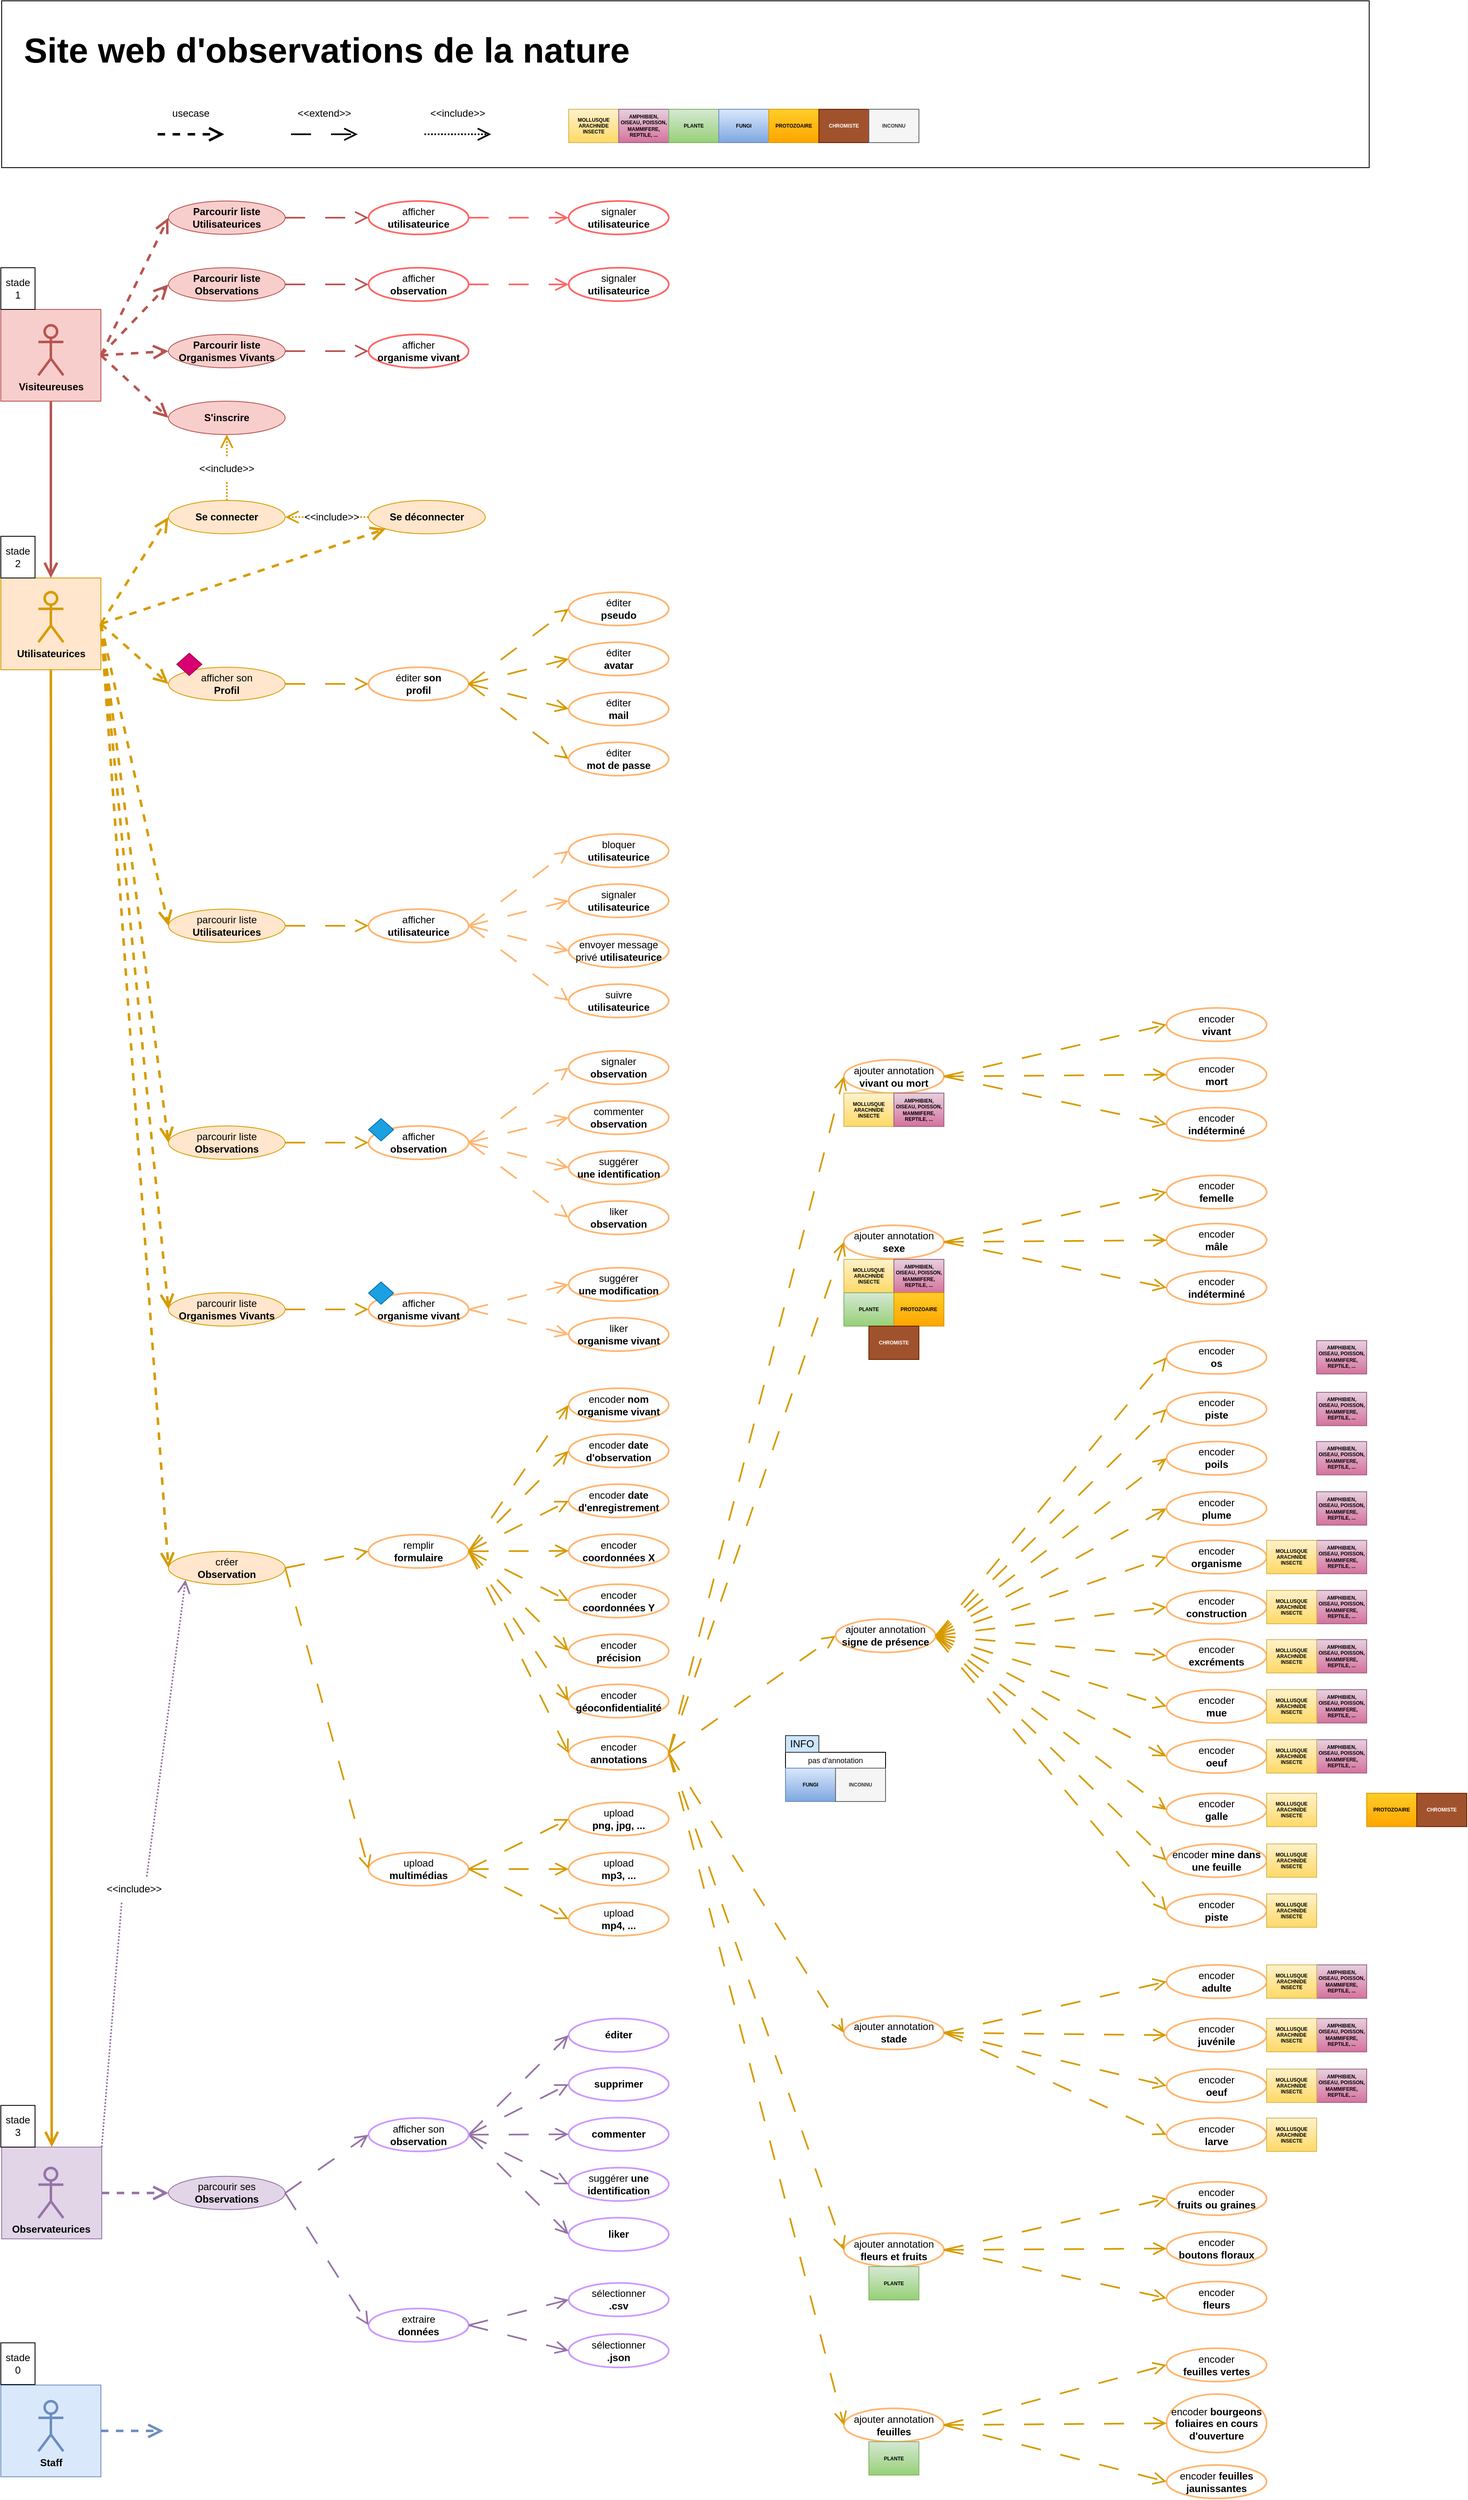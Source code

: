 <mxfile>
    <diagram name="Page-1" id="sd66D6ah2oZ6nmLflzef">
        <mxGraphModel dx="2355" dy="1846" grid="1" gridSize="10" guides="1" tooltips="1" connect="1" arrows="1" fold="1" page="0" pageScale="1" pageWidth="827" pageHeight="1169" background="none" math="0" shadow="0">
            <root>
                <mxCell id="0"/>
                <mxCell id="1" parent="0"/>
                <mxCell id="409" value="pas d'annotation" style="rounded=0;whiteSpace=wrap;html=1;fontSize=9;" parent="1" vertex="1">
                    <mxGeometry x="140" y="940" width="120" height="19" as="geometry"/>
                </mxCell>
                <mxCell id="tNU2pDvJmUL8bq2bKXjl-246" value="" style="rounded=0;whiteSpace=wrap;html=1;fillColor=#f8cecc;strokeColor=#b85450;" parent="1" vertex="1">
                    <mxGeometry x="-801" y="-790" width="120" height="110" as="geometry"/>
                </mxCell>
                <mxCell id="tNU2pDvJmUL8bq2bKXjl-244" value="" style="rounded=0;whiteSpace=wrap;html=1;fillColor=#ffe6cc;strokeColor=#d79b00;" parent="1" vertex="1">
                    <mxGeometry x="-801" y="-468" width="120" height="110" as="geometry"/>
                </mxCell>
                <mxCell id="tNU2pDvJmUL8bq2bKXjl-243" value="" style="rounded=0;whiteSpace=wrap;html=1;fillColor=#e1d5e7;strokeColor=#9673a6;" parent="1" vertex="1">
                    <mxGeometry x="-800" y="1413.37" width="120" height="110" as="geometry"/>
                </mxCell>
                <mxCell id="tNU2pDvJmUL8bq2bKXjl-123" value="" style="rounded=0;whiteSpace=wrap;html=1;" parent="1" vertex="1">
                    <mxGeometry x="-800" y="-1160" width="1640" height="200" as="geometry"/>
                </mxCell>
                <mxCell id="tNU2pDvJmUL8bq2bKXjl-1" value="Visiteureuses" style="shape=umlActor;verticalLabelPosition=bottom;verticalAlign=top;html=1;outlineConnect=0;fillColor=#f8cecc;strokeColor=#b85450;strokeWidth=3;fontStyle=1;" parent="1" vertex="1">
                    <mxGeometry x="-756" y="-771" width="30" height="60" as="geometry"/>
                </mxCell>
                <mxCell id="tNU2pDvJmUL8bq2bKXjl-3" value="Observateurices" style="shape=umlActor;verticalLabelPosition=bottom;verticalAlign=top;html=1;outlineConnect=0;fillColor=#e1d5e7;strokeColor=#9673a6;strokeWidth=3;fontStyle=1;" parent="1" vertex="1">
                    <mxGeometry x="-756" y="1438.37" width="30" height="60" as="geometry"/>
                </mxCell>
                <mxCell id="tNU2pDvJmUL8bq2bKXjl-8" value="Utilisateurices" style="shape=umlActor;verticalLabelPosition=bottom;verticalAlign=top;html=1;outlineConnect=0;fillColor=#ffe6cc;strokeColor=#d79b00;strokeWidth=3;fontStyle=1;" parent="1" vertex="1">
                    <mxGeometry x="-756" y="-451" width="30" height="60" as="geometry"/>
                </mxCell>
                <mxCell id="tNU2pDvJmUL8bq2bKXjl-9" value="Site web d'observations de la nature" style="text;html=1;align=center;verticalAlign=middle;whiteSpace=wrap;rounded=0;fontSize=42;fontStyle=1;" parent="1" vertex="1">
                    <mxGeometry x="-800" y="-1160" width="780" height="120" as="geometry"/>
                </mxCell>
                <mxCell id="tNU2pDvJmUL8bq2bKXjl-11" value="S'inscrire" style="ellipse;whiteSpace=wrap;html=1;fontStyle=1;fillColor=#f8cecc;strokeColor=#b85450;" parent="1" vertex="1">
                    <mxGeometry x="-600" y="-680" width="140" height="40" as="geometry"/>
                </mxCell>
                <mxCell id="tNU2pDvJmUL8bq2bKXjl-15" value="&lt;div&gt;Parcourir liste&lt;br&gt;&lt;/div&gt;&lt;div&gt;Organismes Vivants&lt;br&gt;&lt;/div&gt;" style="ellipse;whiteSpace=wrap;html=1;fontStyle=1;fillColor=#f8cecc;strokeColor=#b85450;" parent="1" vertex="1">
                    <mxGeometry x="-600" y="-760" width="140" height="40" as="geometry"/>
                </mxCell>
                <mxCell id="tNU2pDvJmUL8bq2bKXjl-16" value="&lt;div&gt;Parcourir liste&lt;br&gt;&lt;/div&gt;&lt;div&gt;Observations&lt;br&gt;&lt;/div&gt;" style="ellipse;whiteSpace=wrap;html=1;fontStyle=1;fillColor=#f8cecc;strokeColor=#b85450;" parent="1" vertex="1">
                    <mxGeometry x="-600" y="-840" width="140" height="40" as="geometry"/>
                </mxCell>
                <mxCell id="tNU2pDvJmUL8bq2bKXjl-20" value="" style="endArrow=open;endFill=1;endSize=12;html=1;rounded=0;entryX=0;entryY=0.5;entryDx=0;entryDy=0;strokeWidth=3;fillColor=#f8cecc;strokeColor=#b85450;dashed=1;exitX=1;exitY=0.5;exitDx=0;exitDy=0;" parent="1" source="tNU2pDvJmUL8bq2bKXjl-246" target="tNU2pDvJmUL8bq2bKXjl-16" edge="1">
                    <mxGeometry width="160" relative="1" as="geometry">
                        <mxPoint x="-696" y="-101" as="sourcePoint"/>
                        <mxPoint x="-476" y="59" as="targetPoint"/>
                    </mxGeometry>
                </mxCell>
                <mxCell id="tNU2pDvJmUL8bq2bKXjl-21" value="" style="endArrow=open;endFill=1;endSize=12;html=1;rounded=0;entryX=0;entryY=0.5;entryDx=0;entryDy=0;fillColor=#f8cecc;strokeColor=#b85450;strokeWidth=3;dashed=1;exitX=1;exitY=0.5;exitDx=0;exitDy=0;" parent="1" source="tNU2pDvJmUL8bq2bKXjl-246" target="tNU2pDvJmUL8bq2bKXjl-15" edge="1">
                    <mxGeometry width="160" relative="1" as="geometry">
                        <mxPoint x="-656" y="-720" as="sourcePoint"/>
                        <mxPoint x="-516" y="-101" as="targetPoint"/>
                    </mxGeometry>
                </mxCell>
                <mxCell id="tNU2pDvJmUL8bq2bKXjl-22" value="" style="endArrow=open;endFill=1;endSize=12;html=1;rounded=0;entryX=0;entryY=0.5;entryDx=0;entryDy=0;fillColor=#f8cecc;strokeColor=#b85450;strokeWidth=3;dashed=1;exitX=1;exitY=0.5;exitDx=0;exitDy=0;" parent="1" source="tNU2pDvJmUL8bq2bKXjl-246" target="tNU2pDvJmUL8bq2bKXjl-11" edge="1">
                    <mxGeometry width="160" relative="1" as="geometry">
                        <mxPoint x="-696" y="-81" as="sourcePoint"/>
                        <mxPoint x="-516" y="-46" as="targetPoint"/>
                    </mxGeometry>
                </mxCell>
                <mxCell id="tNU2pDvJmUL8bq2bKXjl-25" value="Se connecter" style="ellipse;whiteSpace=wrap;html=1;fontStyle=1;fillColor=#ffe6cc;strokeColor=#d79b00;" parent="1" vertex="1">
                    <mxGeometry x="-600" y="-561" width="140" height="40" as="geometry"/>
                </mxCell>
                <mxCell id="tNU2pDvJmUL8bq2bKXjl-28" value="&lt;div&gt;afficher&lt;/div&gt;&lt;div&gt;&lt;b&gt;observation&lt;/b&gt;&lt;br&gt;&lt;/div&gt;" style="ellipse;whiteSpace=wrap;html=1;strokeColor=#FF6666;strokeWidth=2;" parent="1" vertex="1">
                    <mxGeometry x="-360" y="-840" width="120" height="40" as="geometry"/>
                </mxCell>
                <mxCell id="tNU2pDvJmUL8bq2bKXjl-32" value="signaler&lt;br&gt;&lt;b style=&quot;border-color: var(--border-color);&quot;&gt;utilisateurice&lt;/b&gt;" style="ellipse;whiteSpace=wrap;html=1;strokeColor=#FF6666;strokeWidth=2;" parent="1" vertex="1">
                    <mxGeometry x="-120" y="-840" width="120" height="40" as="geometry"/>
                </mxCell>
                <mxCell id="tNU2pDvJmUL8bq2bKXjl-39" value="" style="endArrow=open;endFill=1;endSize=12;html=1;rounded=0;entryX=0;entryY=0.5;entryDx=0;entryDy=0;exitX=1;exitY=0.5;exitDx=0;exitDy=0;strokeWidth=2;fillColor=#f8cecc;strokeColor=#b85450;dashed=1;dashPattern=12 12;" parent="1" source="tNU2pDvJmUL8bq2bKXjl-16" target="tNU2pDvJmUL8bq2bKXjl-28" edge="1">
                    <mxGeometry width="160" relative="1" as="geometry">
                        <mxPoint x="-640" y="-669.18" as="sourcePoint"/>
                        <mxPoint x="-469" y="-775.18" as="targetPoint"/>
                    </mxGeometry>
                </mxCell>
                <mxCell id="tNU2pDvJmUL8bq2bKXjl-40" value="" style="endArrow=open;endFill=1;endSize=12;html=1;rounded=0;entryX=0;entryY=0.5;entryDx=0;entryDy=0;strokeWidth=2;fillColor=#f8cecc;strokeColor=#FF6666;dashed=1;dashPattern=12 12;exitX=1;exitY=0.5;exitDx=0;exitDy=0;" parent="1" source="tNU2pDvJmUL8bq2bKXjl-28" target="tNU2pDvJmUL8bq2bKXjl-32" edge="1">
                    <mxGeometry width="160" relative="1" as="geometry">
                        <mxPoint x="-180" y="-784.75" as="sourcePoint"/>
                        <mxPoint x="-360" y="-807.25" as="targetPoint"/>
                    </mxGeometry>
                </mxCell>
                <mxCell id="tNU2pDvJmUL8bq2bKXjl-46" value="&lt;div&gt;afficher&lt;/div&gt;&lt;div&gt;&lt;b&gt;organisme vivant&lt;/b&gt;&lt;br&gt;&lt;/div&gt;" style="ellipse;whiteSpace=wrap;html=1;strokeColor=#FF6666;strokeWidth=2;" parent="1" vertex="1">
                    <mxGeometry x="-360" y="-760" width="120" height="40" as="geometry"/>
                </mxCell>
                <mxCell id="tNU2pDvJmUL8bq2bKXjl-47" value="" style="endArrow=open;endFill=1;endSize=12;html=1;rounded=0;entryX=0;entryY=0.5;entryDx=0;entryDy=0;exitX=1;exitY=0.5;exitDx=0;exitDy=0;strokeWidth=2;fillColor=#f8cecc;strokeColor=#b85450;dashed=1;dashPattern=12 12;" parent="1" source="tNU2pDvJmUL8bq2bKXjl-15" target="tNU2pDvJmUL8bq2bKXjl-46" edge="1">
                    <mxGeometry width="160" relative="1" as="geometry">
                        <mxPoint x="-620" y="-641" as="sourcePoint"/>
                        <mxPoint x="-260" y="-721" as="targetPoint"/>
                    </mxGeometry>
                </mxCell>
                <mxCell id="tNU2pDvJmUL8bq2bKXjl-50" value="" style="endArrow=open;endFill=1;endSize=12;html=1;rounded=0;strokeWidth=3;fillColor=#ffe6cc;strokeColor=#d79b00;entryX=0;entryY=0.5;entryDx=0;entryDy=0;dashed=1;exitX=1;exitY=0.5;exitDx=0;exitDy=0;" parent="1" source="tNU2pDvJmUL8bq2bKXjl-244" target="tNU2pDvJmUL8bq2bKXjl-25" edge="1">
                    <mxGeometry width="160" relative="1" as="geometry">
                        <mxPoint x="-706" y="-487.25" as="sourcePoint"/>
                        <mxPoint x="-556" y="-387.25" as="targetPoint"/>
                    </mxGeometry>
                </mxCell>
                <mxCell id="tNU2pDvJmUL8bq2bKXjl-63" value="afficher son&lt;div&gt;&lt;b&gt;Profil&lt;br&gt;&lt;/b&gt;&lt;/div&gt;" style="ellipse;whiteSpace=wrap;html=1;fillColor=#ffe6cc;strokeColor=#d79b00;" parent="1" vertex="1">
                    <mxGeometry x="-600" y="-361" width="140" height="40" as="geometry"/>
                </mxCell>
                <mxCell id="tNU2pDvJmUL8bq2bKXjl-64" value="" style="endArrow=open;endFill=1;endSize=12;html=1;rounded=0;entryX=0;entryY=0.5;entryDx=0;entryDy=0;strokeWidth=3;fillColor=#ffe6cc;strokeColor=#d79b00;dashed=1;exitX=1;exitY=0.5;exitDx=0;exitDy=0;" parent="1" source="tNU2pDvJmUL8bq2bKXjl-244" target="tNU2pDvJmUL8bq2bKXjl-63" edge="1">
                    <mxGeometry width="160" relative="1" as="geometry">
                        <mxPoint x="-706" y="-477.25" as="sourcePoint"/>
                        <mxPoint x="-545" y="-338.25" as="targetPoint"/>
                    </mxGeometry>
                </mxCell>
                <mxCell id="tNU2pDvJmUL8bq2bKXjl-82" value="&lt;div&gt;&lt;span style=&quot;font-weight: normal;&quot;&gt;créer&lt;/span&gt;&lt;/div&gt;&lt;div&gt;&lt;span&gt;Observation&lt;/span&gt;&lt;br&gt;&lt;/div&gt;" style="ellipse;whiteSpace=wrap;html=1;fontStyle=1;fillColor=#ffe6cc;strokeColor=#d79b00;" parent="1" vertex="1">
                    <mxGeometry x="-600" y="699" width="140" height="40" as="geometry"/>
                </mxCell>
                <mxCell id="tNU2pDvJmUL8bq2bKXjl-87" value="éditer" style="ellipse;whiteSpace=wrap;html=1;strokeColor=#CC99FF;strokeWidth=2;fontStyle=1;" parent="1" vertex="1">
                    <mxGeometry x="-120" y="1259.19" width="120" height="40" as="geometry"/>
                </mxCell>
                <mxCell id="tNU2pDvJmUL8bq2bKXjl-88" value="supprimer" style="ellipse;whiteSpace=wrap;html=1;strokeColor=#CC99FF;strokeWidth=2;fontStyle=1;" parent="1" vertex="1">
                    <mxGeometry x="-120" y="1317.94" width="120" height="40" as="geometry"/>
                </mxCell>
                <mxCell id="tNU2pDvJmUL8bq2bKXjl-92" value="" style="endArrow=open;endFill=1;endSize=12;html=1;rounded=0;entryX=0;entryY=0.5;entryDx=0;entryDy=0;fillColor=#e1d5e7;strokeColor=#9673a6;strokeWidth=2;exitX=1;exitY=0.5;exitDx=0;exitDy=0;dashed=1;dashPattern=12 12;" parent="1" source="tNU2pDvJmUL8bq2bKXjl-227" target="tNU2pDvJmUL8bq2bKXjl-87" edge="1">
                    <mxGeometry width="160" relative="1" as="geometry">
                        <mxPoint x="-128" y="1199.19" as="sourcePoint"/>
                        <mxPoint x="12" y="1099.19" as="targetPoint"/>
                    </mxGeometry>
                </mxCell>
                <mxCell id="tNU2pDvJmUL8bq2bKXjl-93" value="" style="endArrow=open;endFill=1;endSize=12;html=1;rounded=0;entryX=0;entryY=0.5;entryDx=0;entryDy=0;fillColor=#e1d5e7;strokeColor=#9673a6;strokeWidth=2;exitX=1;exitY=0.5;exitDx=0;exitDy=0;dashed=1;dashPattern=12 12;" parent="1" source="tNU2pDvJmUL8bq2bKXjl-227" target="tNU2pDvJmUL8bq2bKXjl-88" edge="1">
                    <mxGeometry width="160" relative="1" as="geometry">
                        <mxPoint x="-138" y="1189.19" as="sourcePoint"/>
                        <mxPoint x="2" y="1139.19" as="targetPoint"/>
                    </mxGeometry>
                </mxCell>
                <mxCell id="tNU2pDvJmUL8bq2bKXjl-96" value="commenter" style="ellipse;whiteSpace=wrap;html=1;fontStyle=1;strokeColor=#CC99FF;strokeWidth=2;" parent="1" vertex="1">
                    <mxGeometry x="-120" y="1377.94" width="120" height="40" as="geometry"/>
                </mxCell>
                <mxCell id="tNU2pDvJmUL8bq2bKXjl-106" value="&lt;div&gt;éditer&lt;/div&gt;&lt;div&gt;&lt;b&gt;avatar&lt;/b&gt;&lt;br&gt;&lt;/div&gt;" style="ellipse;whiteSpace=wrap;html=1;strokeColor=#FFB570;strokeWidth=2;" parent="1" vertex="1">
                    <mxGeometry x="-120" y="-391" width="120" height="40" as="geometry"/>
                </mxCell>
                <mxCell id="tNU2pDvJmUL8bq2bKXjl-107" value="&lt;div&gt;éditer&lt;/div&gt;&lt;div&gt;&lt;b&gt;pseudo&lt;/b&gt;&lt;br&gt;&lt;/div&gt;" style="ellipse;whiteSpace=wrap;html=1;strokeColor=#FFB570;strokeWidth=2;" parent="1" vertex="1">
                    <mxGeometry x="-120" y="-451" width="120" height="40" as="geometry"/>
                </mxCell>
                <mxCell id="tNU2pDvJmUL8bq2bKXjl-108" value="&lt;div&gt;éditer &lt;b&gt;son&lt;/b&gt;&lt;/div&gt;&lt;div&gt;&lt;b&gt;profil&lt;/b&gt;&lt;br&gt;&lt;/div&gt;" style="ellipse;whiteSpace=wrap;html=1;strokeColor=#FFB570;strokeWidth=2;" parent="1" vertex="1">
                    <mxGeometry x="-360" y="-361" width="120" height="40" as="geometry"/>
                </mxCell>
                <mxCell id="tNU2pDvJmUL8bq2bKXjl-111" value="" style="endArrow=open;endFill=1;endSize=12;html=1;rounded=0;strokeWidth=2;fillColor=#ffe6cc;strokeColor=#d79b00;exitX=1;exitY=0.5;exitDx=0;exitDy=0;entryX=0;entryY=0.5;entryDx=0;entryDy=0;dashed=1;dashPattern=12 12;" parent="1" source="tNU2pDvJmUL8bq2bKXjl-108" target="tNU2pDvJmUL8bq2bKXjl-106" edge="1">
                    <mxGeometry width="160" relative="1" as="geometry">
                        <mxPoint x="-240" y="-341" as="sourcePoint"/>
                        <mxPoint x="-292.5" y="-232.25" as="targetPoint"/>
                    </mxGeometry>
                </mxCell>
                <mxCell id="tNU2pDvJmUL8bq2bKXjl-112" value="" style="endArrow=open;endFill=1;endSize=12;html=1;rounded=0;strokeWidth=2;fillColor=#ffe6cc;strokeColor=#d79b00;exitX=1;exitY=0.5;exitDx=0;exitDy=0;entryX=0;entryY=0.5;entryDx=0;entryDy=0;dashed=1;dashPattern=12 12;" parent="1" source="tNU2pDvJmUL8bq2bKXjl-108" target="tNU2pDvJmUL8bq2bKXjl-107" edge="1">
                    <mxGeometry width="160" relative="1" as="geometry">
                        <mxPoint x="-240" y="-341" as="sourcePoint"/>
                        <mxPoint x="-286.5" y="-232.25" as="targetPoint"/>
                    </mxGeometry>
                </mxCell>
                <mxCell id="tNU2pDvJmUL8bq2bKXjl-113" value="" style="endArrow=open;endFill=1;endSize=12;html=1;rounded=0;strokeWidth=2;fillColor=#ffe6cc;strokeColor=#d79b00;exitX=1;exitY=0.5;exitDx=0;exitDy=0;entryX=0;entryY=0.5;entryDx=0;entryDy=0;dashed=1;dashPattern=12 12;" parent="1" source="tNU2pDvJmUL8bq2bKXjl-63" target="tNU2pDvJmUL8bq2bKXjl-108" edge="1">
                    <mxGeometry width="160" relative="1" as="geometry">
                        <mxPoint x="-240" y="-341" as="sourcePoint"/>
                        <mxPoint x="-286.5" y="-179.75" as="targetPoint"/>
                    </mxGeometry>
                </mxCell>
                <mxCell id="tNU2pDvJmUL8bq2bKXjl-117" value="" style="endArrow=open;endFill=1;endSize=12;html=1;rounded=0;strokeWidth=3;dashed=1;" parent="1" edge="1">
                    <mxGeometry width="160" relative="1" as="geometry">
                        <mxPoint x="-613" y="-1000" as="sourcePoint"/>
                        <mxPoint x="-533" y="-1000" as="targetPoint"/>
                    </mxGeometry>
                </mxCell>
                <mxCell id="tNU2pDvJmUL8bq2bKXjl-118" value="" style="endArrow=open;endFill=1;endSize=12;html=1;rounded=0;strokeWidth=2;dashed=1;dashPattern=12 12;" parent="1" edge="1">
                    <mxGeometry width="160" relative="1" as="geometry">
                        <mxPoint x="-453" y="-1000" as="sourcePoint"/>
                        <mxPoint x="-373" y="-1000" as="targetPoint"/>
                    </mxGeometry>
                </mxCell>
                <mxCell id="tNU2pDvJmUL8bq2bKXjl-119" value="" style="endArrow=open;endFill=1;endSize=12;html=1;rounded=0;strokeWidth=2;dashed=1;dashPattern=1 1;" parent="1" edge="1">
                    <mxGeometry width="160" relative="1" as="geometry">
                        <mxPoint x="-293" y="-1000" as="sourcePoint"/>
                        <mxPoint x="-213" y="-1000" as="targetPoint"/>
                    </mxGeometry>
                </mxCell>
                <mxCell id="tNU2pDvJmUL8bq2bKXjl-120" value="usecase" style="text;html=1;align=center;verticalAlign=middle;whiteSpace=wrap;rounded=0;" parent="1" vertex="1">
                    <mxGeometry x="-603" y="-1040" width="60" height="30" as="geometry"/>
                </mxCell>
                <mxCell id="tNU2pDvJmUL8bq2bKXjl-121" value="&amp;lt;&amp;lt;extend&amp;gt;&amp;gt;" style="text;html=1;align=center;verticalAlign=middle;whiteSpace=wrap;rounded=0;" parent="1" vertex="1">
                    <mxGeometry x="-443" y="-1040" width="60" height="30" as="geometry"/>
                </mxCell>
                <mxCell id="tNU2pDvJmUL8bq2bKXjl-122" value="&amp;lt;&amp;lt;include&amp;gt;&amp;gt;" style="text;html=1;align=center;verticalAlign=middle;whiteSpace=wrap;rounded=0;" parent="1" vertex="1">
                    <mxGeometry x="-283" y="-1040" width="60" height="30" as="geometry"/>
                </mxCell>
                <mxCell id="tNU2pDvJmUL8bq2bKXjl-132" value="" style="endArrow=open;endFill=1;endSize=12;html=1;rounded=0;entryX=0;entryY=0.5;entryDx=0;entryDy=0;fillColor=#e1d5e7;strokeColor=#9673a6;strokeWidth=2;exitX=1;exitY=0.5;exitDx=0;exitDy=0;dashed=1;dashPattern=12 12;" parent="1" source="tNU2pDvJmUL8bq2bKXjl-227" target="tNU2pDvJmUL8bq2bKXjl-96" edge="1">
                    <mxGeometry width="160" relative="1" as="geometry">
                        <mxPoint x="-167" y="1183.44" as="sourcePoint"/>
                        <mxPoint x="-27" y="1232.44" as="targetPoint"/>
                    </mxGeometry>
                </mxCell>
                <mxCell id="tNU2pDvJmUL8bq2bKXjl-133" value="liker" style="ellipse;whiteSpace=wrap;html=1;fontStyle=1;strokeColor=#CC99FF;strokeWidth=2;" parent="1" vertex="1">
                    <mxGeometry x="-120" y="1497.94" width="120" height="40" as="geometry"/>
                </mxCell>
                <mxCell id="tNU2pDvJmUL8bq2bKXjl-134" value="" style="endArrow=open;endFill=1;endSize=12;html=1;rounded=0;entryX=0;entryY=0.5;entryDx=0;entryDy=0;fillColor=#e1d5e7;strokeColor=#9673a6;strokeWidth=2;exitX=1;exitY=0.5;exitDx=0;exitDy=0;dashed=1;dashPattern=12 12;" parent="1" source="tNU2pDvJmUL8bq2bKXjl-227" target="tNU2pDvJmUL8bq2bKXjl-133" edge="1">
                    <mxGeometry width="160" relative="1" as="geometry">
                        <mxPoint x="-158" y="1169.19" as="sourcePoint"/>
                        <mxPoint x="-18" y="1269.19" as="targetPoint"/>
                    </mxGeometry>
                </mxCell>
                <mxCell id="tNU2pDvJmUL8bq2bKXjl-138" value="" style="endArrow=open;endFill=1;endSize=12;html=1;rounded=0;strokeWidth=3;fillColor=#ffe6cc;strokeColor=#d79b00;exitX=0.5;exitY=1;exitDx=0;exitDy=0;entryX=0.5;entryY=0;entryDx=0;entryDy=0;" parent="1" source="tNU2pDvJmUL8bq2bKXjl-244" target="tNU2pDvJmUL8bq2bKXjl-243" edge="1">
                    <mxGeometry width="160" relative="1" as="geometry">
                        <mxPoint x="-736" y="789" as="sourcePoint"/>
                        <mxPoint x="-670" y="279" as="targetPoint"/>
                    </mxGeometry>
                </mxCell>
                <mxCell id="tNU2pDvJmUL8bq2bKXjl-139" value="" style="endArrow=open;endFill=1;endSize=12;html=1;rounded=0;strokeWidth=3;fillColor=#f8cecc;strokeColor=#b85450;entryX=0.5;entryY=0;entryDx=0;entryDy=0;exitX=0.5;exitY=1;exitDx=0;exitDy=0;" parent="1" source="tNU2pDvJmUL8bq2bKXjl-246" target="tNU2pDvJmUL8bq2bKXjl-244" edge="1">
                    <mxGeometry width="160" relative="1" as="geometry">
                        <mxPoint x="-736" y="-650" as="sourcePoint"/>
                        <mxPoint x="-741" y="-530" as="targetPoint"/>
                    </mxGeometry>
                </mxCell>
                <mxCell id="tNU2pDvJmUL8bq2bKXjl-148" value="&lt;div&gt;Parcourir liste&lt;br&gt;&lt;/div&gt;&lt;div&gt;Utilisateurices&lt;br&gt;&lt;/div&gt;" style="ellipse;whiteSpace=wrap;html=1;fontStyle=1;fillColor=#f8cecc;strokeColor=#b85450;" parent="1" vertex="1">
                    <mxGeometry x="-600" y="-920" width="140" height="40" as="geometry"/>
                </mxCell>
                <mxCell id="tNU2pDvJmUL8bq2bKXjl-149" value="" style="endArrow=open;endFill=1;endSize=12;html=1;rounded=0;entryX=0;entryY=0.5;entryDx=0;entryDy=0;strokeWidth=3;fillColor=#f8cecc;strokeColor=#b85450;dashed=1;exitX=1;exitY=0.5;exitDx=0;exitDy=0;" parent="1" source="tNU2pDvJmUL8bq2bKXjl-246" target="tNU2pDvJmUL8bq2bKXjl-148" edge="1">
                    <mxGeometry width="160" relative="1" as="geometry">
                        <mxPoint x="-740" y="-785.11" as="sourcePoint"/>
                        <mxPoint x="-620" y="-855.11" as="targetPoint"/>
                    </mxGeometry>
                </mxCell>
                <mxCell id="tNU2pDvJmUL8bq2bKXjl-150" value="&lt;div&gt;afficher&lt;/div&gt;&lt;div&gt;&lt;b&gt;utilisateurice&lt;/b&gt;&lt;br&gt;&lt;/div&gt;" style="ellipse;whiteSpace=wrap;html=1;strokeColor=#FF6666;strokeWidth=2;" parent="1" vertex="1">
                    <mxGeometry x="-360" y="-920" width="120" height="40" as="geometry"/>
                </mxCell>
                <mxCell id="tNU2pDvJmUL8bq2bKXjl-151" value="signaler&lt;br&gt;&lt;b&gt;utilisateurice&lt;/b&gt;" style="ellipse;whiteSpace=wrap;html=1;strokeColor=#FF6666;strokeWidth=2;" parent="1" vertex="1">
                    <mxGeometry x="-120" y="-920" width="120" height="40" as="geometry"/>
                </mxCell>
                <mxCell id="tNU2pDvJmUL8bq2bKXjl-152" value="" style="endArrow=open;endFill=1;endSize=12;html=1;rounded=0;entryX=0;entryY=0.5;entryDx=0;entryDy=0;strokeWidth=2;fillColor=#f8cecc;strokeColor=#b85450;dashed=1;dashPattern=12 12;exitX=1;exitY=0.5;exitDx=0;exitDy=0;" parent="1" source="tNU2pDvJmUL8bq2bKXjl-148" target="tNU2pDvJmUL8bq2bKXjl-150" edge="1">
                    <mxGeometry width="160" relative="1" as="geometry">
                        <mxPoint x="-440" y="-900" as="sourcePoint"/>
                        <mxPoint x="-469" y="-855.18" as="targetPoint"/>
                    </mxGeometry>
                </mxCell>
                <mxCell id="tNU2pDvJmUL8bq2bKXjl-153" value="" style="endArrow=open;endFill=1;endSize=12;html=1;rounded=0;entryX=0;entryY=0.5;entryDx=0;entryDy=0;strokeWidth=2;fillColor=#f8cecc;strokeColor=#FF6666;dashed=1;dashPattern=12 12;exitX=1;exitY=0.5;exitDx=0;exitDy=0;" parent="1" source="tNU2pDvJmUL8bq2bKXjl-150" target="tNU2pDvJmUL8bq2bKXjl-151" edge="1">
                    <mxGeometry width="160" relative="1" as="geometry">
                        <mxPoint x="-180" y="-864.75" as="sourcePoint"/>
                        <mxPoint x="-360" y="-887.25" as="targetPoint"/>
                    </mxGeometry>
                </mxCell>
                <mxCell id="tNU2pDvJmUL8bq2bKXjl-154" value="&lt;div&gt;&lt;span style=&quot;font-weight: normal;&quot;&gt;parcourir liste&lt;/span&gt;&lt;/div&gt;&lt;div&gt;Organismes Vivants&lt;br&gt;&lt;/div&gt;" style="ellipse;whiteSpace=wrap;html=1;fontStyle=1;fillColor=#ffe6cc;strokeColor=#d79b00;" parent="1" vertex="1">
                    <mxGeometry x="-600" y="389" width="140" height="40" as="geometry"/>
                </mxCell>
                <mxCell id="tNU2pDvJmUL8bq2bKXjl-155" value="&lt;div&gt;&lt;span style=&quot;font-weight: normal;&quot;&gt;parcourir liste&lt;/span&gt;&lt;/div&gt;&lt;div&gt;Observations&lt;br&gt;&lt;/div&gt;" style="ellipse;whiteSpace=wrap;html=1;fontStyle=1;fillColor=#ffe6cc;strokeColor=#d79b00;" parent="1" vertex="1">
                    <mxGeometry x="-600" y="189" width="140" height="40" as="geometry"/>
                </mxCell>
                <mxCell id="tNU2pDvJmUL8bq2bKXjl-156" value="&lt;div&gt;afficher&lt;/div&gt;&lt;div&gt;&lt;b&gt;observation&lt;/b&gt;&lt;br&gt;&lt;/div&gt;" style="ellipse;whiteSpace=wrap;html=1;strokeColor=#FFB570;strokeWidth=2;" parent="1" vertex="1">
                    <mxGeometry x="-360" y="189" width="120" height="40" as="geometry"/>
                </mxCell>
                <mxCell id="tNU2pDvJmUL8bq2bKXjl-158" value="" style="endArrow=open;endFill=1;endSize=12;html=1;rounded=0;entryX=0;entryY=0.5;entryDx=0;entryDy=0;exitX=1;exitY=0.5;exitDx=0;exitDy=0;strokeWidth=2;fillColor=#ffe6cc;strokeColor=#d79b00;dashed=1;dashPattern=12 12;" parent="1" source="tNU2pDvJmUL8bq2bKXjl-155" target="tNU2pDvJmUL8bq2bKXjl-156" edge="1">
                    <mxGeometry width="160" relative="1" as="geometry">
                        <mxPoint x="-653" y="279.82" as="sourcePoint"/>
                        <mxPoint x="-482" y="173.82" as="targetPoint"/>
                    </mxGeometry>
                </mxCell>
                <mxCell id="tNU2pDvJmUL8bq2bKXjl-160" value="&lt;div&gt;afficher&lt;/div&gt;&lt;div&gt;&lt;b&gt;organisme vivant&lt;/b&gt;&lt;br&gt;&lt;/div&gt;" style="ellipse;whiteSpace=wrap;html=1;strokeColor=#FFB570;strokeWidth=2;" parent="1" vertex="1">
                    <mxGeometry x="-360" y="389" width="120" height="40" as="geometry"/>
                </mxCell>
                <mxCell id="tNU2pDvJmUL8bq2bKXjl-161" value="" style="endArrow=open;endFill=1;endSize=12;html=1;rounded=0;entryX=0;entryY=0.5;entryDx=0;entryDy=0;exitX=1;exitY=0.5;exitDx=0;exitDy=0;strokeWidth=2;fillColor=#ffe6cc;strokeColor=#d79b00;dashed=1;dashPattern=12 12;" parent="1" source="tNU2pDvJmUL8bq2bKXjl-154" target="tNU2pDvJmUL8bq2bKXjl-160" edge="1">
                    <mxGeometry width="160" relative="1" as="geometry">
                        <mxPoint x="-633" y="448" as="sourcePoint"/>
                        <mxPoint x="-273" y="368" as="targetPoint"/>
                    </mxGeometry>
                </mxCell>
                <mxCell id="tNU2pDvJmUL8bq2bKXjl-164" value="&lt;div&gt;&lt;span style=&quot;font-weight: normal;&quot;&gt;parcourir liste&lt;/span&gt;&lt;br&gt;&lt;/div&gt;&lt;div&gt;Utilisateurices&lt;br&gt;&lt;/div&gt;" style="ellipse;whiteSpace=wrap;html=1;fontStyle=1;fillColor=#ffe6cc;strokeColor=#d79b00;" parent="1" vertex="1">
                    <mxGeometry x="-600" y="-71" width="140" height="40" as="geometry"/>
                </mxCell>
                <mxCell id="tNU2pDvJmUL8bq2bKXjl-165" value="&lt;div&gt;afficher&lt;/div&gt;&lt;div&gt;&lt;b&gt;utilisateurice&lt;/b&gt;&lt;br&gt;&lt;/div&gt;" style="ellipse;whiteSpace=wrap;html=1;strokeColor=#FFB570;strokeWidth=2;" parent="1" vertex="1">
                    <mxGeometry x="-360" y="-71" width="120" height="40" as="geometry"/>
                </mxCell>
                <mxCell id="tNU2pDvJmUL8bq2bKXjl-167" value="" style="endArrow=open;endFill=1;endSize=12;html=1;rounded=0;entryX=0;entryY=0.5;entryDx=0;entryDy=0;strokeWidth=2;fillColor=#ffe6cc;strokeColor=#d79b00;dashed=1;dashPattern=12 12;exitX=1;exitY=0.5;exitDx=0;exitDy=0;" parent="1" source="tNU2pDvJmUL8bq2bKXjl-164" target="tNU2pDvJmUL8bq2bKXjl-165" edge="1">
                    <mxGeometry width="160" relative="1" as="geometry">
                        <mxPoint x="-453" y="-51" as="sourcePoint"/>
                        <mxPoint x="-482" y="-6.18" as="targetPoint"/>
                    </mxGeometry>
                </mxCell>
                <mxCell id="tNU2pDvJmUL8bq2bKXjl-169" value="" style="endArrow=open;endFill=1;endSize=12;html=1;rounded=0;entryX=0;entryY=0.5;entryDx=0;entryDy=0;strokeWidth=3;fillColor=#ffe6cc;strokeColor=#d79b00;dashed=1;exitX=1;exitY=0.5;exitDx=0;exitDy=0;" parent="1" source="tNU2pDvJmUL8bq2bKXjl-244" target="tNU2pDvJmUL8bq2bKXjl-154" edge="1">
                    <mxGeometry width="160" relative="1" as="geometry">
                        <mxPoint x="-726" y="-401" as="sourcePoint"/>
                        <mxPoint x="-606" y="-401" as="targetPoint"/>
                    </mxGeometry>
                </mxCell>
                <mxCell id="tNU2pDvJmUL8bq2bKXjl-170" value="" style="endArrow=open;endFill=1;endSize=12;html=1;rounded=0;entryX=0;entryY=0.5;entryDx=0;entryDy=0;strokeWidth=3;fillColor=#ffe6cc;strokeColor=#d79b00;dashed=1;exitX=1;exitY=0.5;exitDx=0;exitDy=0;" parent="1" source="tNU2pDvJmUL8bq2bKXjl-244" target="tNU2pDvJmUL8bq2bKXjl-155" edge="1">
                    <mxGeometry width="160" relative="1" as="geometry">
                        <mxPoint x="-716.46" y="-411" as="sourcePoint"/>
                        <mxPoint x="-595.46" y="-161" as="targetPoint"/>
                    </mxGeometry>
                </mxCell>
                <mxCell id="tNU2pDvJmUL8bq2bKXjl-171" value="" style="endArrow=open;endFill=1;endSize=12;html=1;rounded=0;entryX=0;entryY=0.5;entryDx=0;entryDy=0;strokeWidth=3;fillColor=#ffe6cc;strokeColor=#d79b00;dashed=1;exitX=1;exitY=0.5;exitDx=0;exitDy=0;" parent="1" source="tNU2pDvJmUL8bq2bKXjl-244" target="tNU2pDvJmUL8bq2bKXjl-164" edge="1">
                    <mxGeometry width="160" relative="1" as="geometry">
                        <mxPoint x="-716" y="-421.22" as="sourcePoint"/>
                        <mxPoint x="-596" y="-243.22" as="targetPoint"/>
                    </mxGeometry>
                </mxCell>
                <mxCell id="tNU2pDvJmUL8bq2bKXjl-172" value="signaler&lt;br&gt;&lt;b style=&quot;border-color: var(--border-color);&quot;&gt;utilisateurice&lt;/b&gt;" style="ellipse;whiteSpace=wrap;html=1;strokeColor=#FFB570;strokeWidth=2;fontStyle=0;" parent="1" vertex="1">
                    <mxGeometry x="-120" y="-101" width="120" height="40" as="geometry"/>
                </mxCell>
                <mxCell id="tNU2pDvJmUL8bq2bKXjl-173" value="&lt;div&gt;envoyer&amp;nbsp;&lt;span style=&quot;background-color: initial;&quot;&gt;message privé &lt;b&gt;utilisateurice&lt;/b&gt;&lt;/span&gt;&lt;/div&gt;" style="ellipse;whiteSpace=wrap;html=1;strokeColor=#FFB570;strokeWidth=2;fontStyle=0;" parent="1" vertex="1">
                    <mxGeometry x="-120" y="-41" width="120" height="40" as="geometry"/>
                </mxCell>
                <mxCell id="tNU2pDvJmUL8bq2bKXjl-174" value="" style="endArrow=open;endFill=1;endSize=12;html=1;rounded=0;entryX=0;entryY=0.5;entryDx=0;entryDy=0;strokeWidth=2;fillColor=#ffe6cc;strokeColor=#FFB570;dashed=1;dashPattern=12 12;exitX=1;exitY=0.5;exitDx=0;exitDy=0;" parent="1" source="tNU2pDvJmUL8bq2bKXjl-165" target="tNU2pDvJmUL8bq2bKXjl-172" edge="1">
                    <mxGeometry width="160" relative="1" as="geometry">
                        <mxPoint x="-193" y="-91" as="sourcePoint"/>
                        <mxPoint x="-333" y="-91" as="targetPoint"/>
                    </mxGeometry>
                </mxCell>
                <mxCell id="tNU2pDvJmUL8bq2bKXjl-175" value="" style="endArrow=open;endFill=1;endSize=12;html=1;rounded=0;entryX=0;entryY=0.5;entryDx=0;entryDy=0;strokeWidth=2;fillColor=#ffe6cc;strokeColor=#FFB570;dashed=1;dashPattern=12 12;exitX=1;exitY=0.5;exitDx=0;exitDy=0;" parent="1" source="tNU2pDvJmUL8bq2bKXjl-165" target="tNU2pDvJmUL8bq2bKXjl-173" edge="1">
                    <mxGeometry width="160" relative="1" as="geometry">
                        <mxPoint x="-473" y="-31.57" as="sourcePoint"/>
                        <mxPoint x="-333" y="-31.57" as="targetPoint"/>
                    </mxGeometry>
                </mxCell>
                <mxCell id="tNU2pDvJmUL8bq2bKXjl-176" value="" style="endArrow=open;endFill=1;endSize=12;html=1;rounded=0;entryX=0;entryY=0.5;entryDx=0;entryDy=0;strokeWidth=2;fillColor=#ffe6cc;strokeColor=#FFB570;dashed=1;dashPattern=12 12;exitX=1;exitY=0.5;exitDx=0;exitDy=0;" parent="1" source="tNU2pDvJmUL8bq2bKXjl-165" target="tNU2pDvJmUL8bq2bKXjl-177" edge="1">
                    <mxGeometry width="160" relative="1" as="geometry">
                        <mxPoint x="-473" y="-19" as="sourcePoint"/>
                        <mxPoint x="-333" y="33" as="targetPoint"/>
                    </mxGeometry>
                </mxCell>
                <mxCell id="tNU2pDvJmUL8bq2bKXjl-177" value="suivre&lt;br&gt;&lt;b style=&quot;border-color: var(--border-color);&quot;&gt;utilisateurice&lt;/b&gt;" style="ellipse;whiteSpace=wrap;html=1;strokeColor=#FFB570;strokeWidth=2;fontStyle=0;" parent="1" vertex="1">
                    <mxGeometry x="-120" y="19" width="120" height="40" as="geometry"/>
                </mxCell>
                <mxCell id="tNU2pDvJmUL8bq2bKXjl-180" value="liker&lt;br&gt;&lt;b style=&quot;border-color: var(--border-color);&quot;&gt;observation&lt;/b&gt;" style="ellipse;whiteSpace=wrap;html=1;strokeColor=#FFB570;strokeWidth=2;fontStyle=0;" parent="1" vertex="1">
                    <mxGeometry x="-120" y="279" width="120" height="40" as="geometry"/>
                </mxCell>
                <mxCell id="tNU2pDvJmUL8bq2bKXjl-182" value="" style="endArrow=open;endFill=1;endSize=12;html=1;rounded=0;entryX=0;entryY=0.5;entryDx=0;entryDy=0;exitX=1;exitY=0.5;exitDx=0;exitDy=0;strokeWidth=2;fillColor=#ffe6cc;strokeColor=#FFB570;dashed=1;dashPattern=12 12;" parent="1" source="tNU2pDvJmUL8bq2bKXjl-156" target="tNU2pDvJmUL8bq2bKXjl-180" edge="1">
                    <mxGeometry width="160" relative="1" as="geometry">
                        <mxPoint x="-473" y="219" as="sourcePoint"/>
                        <mxPoint x="-333" y="219" as="targetPoint"/>
                    </mxGeometry>
                </mxCell>
                <mxCell id="tNU2pDvJmUL8bq2bKXjl-183" value="signaler&lt;br&gt;&lt;b style=&quot;border-color: var(--border-color);&quot;&gt;observation&lt;/b&gt;" style="ellipse;whiteSpace=wrap;html=1;strokeColor=#FFB570;strokeWidth=2;fontStyle=0;" parent="1" vertex="1">
                    <mxGeometry x="-120" y="99" width="120" height="40" as="geometry"/>
                </mxCell>
                <mxCell id="tNU2pDvJmUL8bq2bKXjl-184" value="" style="endArrow=open;endFill=1;endSize=12;html=1;rounded=0;entryX=0;entryY=0.5;entryDx=0;entryDy=0;strokeWidth=2;fillColor=#ffe6cc;strokeColor=#FFB570;dashed=1;dashPattern=12 12;exitX=1;exitY=0.5;exitDx=0;exitDy=0;" parent="1" source="tNU2pDvJmUL8bq2bKXjl-156" target="tNU2pDvJmUL8bq2bKXjl-183" edge="1">
                    <mxGeometry width="160" relative="1" as="geometry">
                        <mxPoint x="-203" y="169" as="sourcePoint"/>
                        <mxPoint x="-333" y="141" as="targetPoint"/>
                    </mxGeometry>
                </mxCell>
                <mxCell id="tNU2pDvJmUL8bq2bKXjl-186" value="commenter&lt;br&gt;&lt;b style=&quot;border-color: var(--border-color);&quot;&gt;observation&lt;/b&gt;" style="ellipse;whiteSpace=wrap;html=1;strokeColor=#FFB570;strokeWidth=2;fontStyle=0;" parent="1" vertex="1">
                    <mxGeometry x="-120" y="159" width="120" height="40" as="geometry"/>
                </mxCell>
                <mxCell id="tNU2pDvJmUL8bq2bKXjl-187" value="" style="endArrow=open;endFill=1;endSize=12;html=1;rounded=0;entryX=0;entryY=0.5;entryDx=0;entryDy=0;exitX=1;exitY=0.5;exitDx=0;exitDy=0;strokeWidth=2;fillColor=#ffe6cc;strokeColor=#FFB570;dashed=1;dashPattern=12 12;" parent="1" source="tNU2pDvJmUL8bq2bKXjl-156" target="tNU2pDvJmUL8bq2bKXjl-186" edge="1">
                    <mxGeometry width="160" relative="1" as="geometry">
                        <mxPoint x="-473" y="149" as="sourcePoint"/>
                        <mxPoint x="-333" y="209" as="targetPoint"/>
                    </mxGeometry>
                </mxCell>
                <mxCell id="tNU2pDvJmUL8bq2bKXjl-190" value="&lt;span style=&quot;font-weight: normal;&quot;&gt;liker&lt;br&gt;&lt;/span&gt;&lt;b style=&quot;border-color: var(--border-color);&quot;&gt;organisme vivant&lt;/b&gt;&lt;span style=&quot;font-weight: normal;&quot;&gt;&lt;br&gt;&lt;/span&gt;" style="ellipse;whiteSpace=wrap;html=1;strokeColor=#FFB570;strokeWidth=2;fontStyle=1;" parent="1" vertex="1">
                    <mxGeometry x="-120" y="419" width="120" height="40" as="geometry"/>
                </mxCell>
                <mxCell id="tNU2pDvJmUL8bq2bKXjl-192" value="&lt;div&gt;suggérer&lt;/div&gt;&lt;div&gt;&lt;b&gt;une modification&lt;/b&gt;&lt;br&gt;&lt;/div&gt;" style="ellipse;whiteSpace=wrap;html=1;strokeColor=#FFB570;strokeWidth=2;" parent="1" vertex="1">
                    <mxGeometry x="-120" y="359" width="120" height="40" as="geometry"/>
                </mxCell>
                <mxCell id="tNU2pDvJmUL8bq2bKXjl-193" value="" style="endArrow=open;endFill=1;endSize=12;html=1;rounded=0;entryX=0;entryY=0.5;entryDx=0;entryDy=0;strokeWidth=2;fillColor=#ffe6cc;strokeColor=#FFB570;dashed=1;dashPattern=12 12;exitX=1;exitY=0.5;exitDx=0;exitDy=0;" parent="1" source="tNU2pDvJmUL8bq2bKXjl-160" target="tNU2pDvJmUL8bq2bKXjl-192" edge="1">
                    <mxGeometry width="160" relative="1" as="geometry">
                        <mxPoint x="-163" y="429" as="sourcePoint"/>
                        <mxPoint x="-43" y="429" as="targetPoint"/>
                    </mxGeometry>
                </mxCell>
                <mxCell id="tNU2pDvJmUL8bq2bKXjl-194" value="" style="endArrow=open;endFill=1;endSize=12;html=1;rounded=0;entryX=0;entryY=0.5;entryDx=0;entryDy=0;exitX=1;exitY=0.5;exitDx=0;exitDy=0;strokeWidth=2;fillColor=#ffe6cc;strokeColor=#FFB570;dashed=1;dashPattern=12 12;" parent="1" source="tNU2pDvJmUL8bq2bKXjl-160" target="tNU2pDvJmUL8bq2bKXjl-190" edge="1">
                    <mxGeometry width="160" relative="1" as="geometry">
                        <mxPoint x="-473" y="379" as="sourcePoint"/>
                        <mxPoint x="-333" y="379" as="targetPoint"/>
                    </mxGeometry>
                </mxCell>
                <mxCell id="tNU2pDvJmUL8bq2bKXjl-196" value="&lt;div&gt;suggérer&lt;/div&gt;&lt;div&gt;&lt;span&gt;&lt;b&gt;une identification&lt;/b&gt;&lt;/span&gt;&lt;br&gt;&lt;/div&gt;" style="ellipse;whiteSpace=wrap;html=1;strokeColor=#FFB570;strokeWidth=2;fontStyle=0;" parent="1" vertex="1">
                    <mxGeometry x="-120" y="219" width="120" height="40" as="geometry"/>
                </mxCell>
                <mxCell id="tNU2pDvJmUL8bq2bKXjl-197" value="" style="endArrow=open;endFill=1;endSize=12;html=1;rounded=0;entryX=0;entryY=0.5;entryDx=0;entryDy=0;exitX=1;exitY=0.5;exitDx=0;exitDy=0;strokeWidth=2;fillColor=#ffe6cc;strokeColor=#FFB570;dashed=1;dashPattern=12 12;" parent="1" source="tNU2pDvJmUL8bq2bKXjl-156" target="tNU2pDvJmUL8bq2bKXjl-196" edge="1">
                    <mxGeometry width="160" relative="1" as="geometry">
                        <mxPoint x="-213" y="239" as="sourcePoint"/>
                        <mxPoint x="-93" y="179" as="targetPoint"/>
                    </mxGeometry>
                </mxCell>
                <mxCell id="tNU2pDvJmUL8bq2bKXjl-199" value="bloquer&lt;br&gt;&lt;b style=&quot;border-color: var(--border-color);&quot;&gt;utilisateurice&lt;/b&gt;" style="ellipse;whiteSpace=wrap;html=1;strokeColor=#FFB570;strokeWidth=2;fontStyle=0;" parent="1" vertex="1">
                    <mxGeometry x="-120" y="-161" width="120" height="40" as="geometry"/>
                </mxCell>
                <mxCell id="tNU2pDvJmUL8bq2bKXjl-200" value="" style="endArrow=open;endFill=1;endSize=12;html=1;rounded=0;strokeWidth=2;fillColor=#ffe6cc;strokeColor=#FFB570;dashed=1;dashPattern=12 12;exitX=1;exitY=0.5;exitDx=0;exitDy=0;entryX=0;entryY=0.5;entryDx=0;entryDy=0;" parent="1" source="tNU2pDvJmUL8bq2bKXjl-165" target="tNU2pDvJmUL8bq2bKXjl-199" edge="1">
                    <mxGeometry width="160" relative="1" as="geometry">
                        <mxPoint x="-223" y="-81" as="sourcePoint"/>
                        <mxPoint x="-153" y="-141" as="targetPoint"/>
                    </mxGeometry>
                </mxCell>
                <mxCell id="tNU2pDvJmUL8bq2bKXjl-202" value="&lt;div&gt;éditer&lt;/div&gt;&lt;div&gt;&lt;b&gt;mail&lt;/b&gt;&lt;br&gt;&lt;/div&gt;" style="ellipse;whiteSpace=wrap;html=1;strokeColor=#FFB570;strokeWidth=2;" parent="1" vertex="1">
                    <mxGeometry x="-120" y="-331" width="120" height="40" as="geometry"/>
                </mxCell>
                <mxCell id="tNU2pDvJmUL8bq2bKXjl-203" value="&lt;div&gt;éditer&lt;/div&gt;&lt;div&gt;&lt;b&gt;mot de passe&lt;/b&gt;&lt;br&gt;&lt;/div&gt;" style="ellipse;whiteSpace=wrap;html=1;strokeColor=#FFB570;strokeWidth=2;" parent="1" vertex="1">
                    <mxGeometry x="-120" y="-271" width="120" height="40" as="geometry"/>
                </mxCell>
                <mxCell id="tNU2pDvJmUL8bq2bKXjl-204" value="" style="endArrow=open;endFill=1;endSize=12;html=1;rounded=0;strokeWidth=2;fillColor=#ffe6cc;strokeColor=#d79b00;exitX=1;exitY=0.5;exitDx=0;exitDy=0;entryX=0;entryY=0.5;entryDx=0;entryDy=0;dashed=1;dashPattern=12 12;" parent="1" source="tNU2pDvJmUL8bq2bKXjl-108" target="tNU2pDvJmUL8bq2bKXjl-202" edge="1">
                    <mxGeometry width="160" relative="1" as="geometry">
                        <mxPoint x="-240" y="-341" as="sourcePoint"/>
                        <mxPoint x="-360" y="-261" as="targetPoint"/>
                    </mxGeometry>
                </mxCell>
                <mxCell id="tNU2pDvJmUL8bq2bKXjl-205" value="" style="endArrow=open;endFill=1;endSize=12;html=1;rounded=0;strokeWidth=2;fillColor=#ffe6cc;strokeColor=#d79b00;entryX=0;entryY=0.5;entryDx=0;entryDy=0;dashed=1;dashPattern=12 12;exitX=1;exitY=0.5;exitDx=0;exitDy=0;" parent="1" source="tNU2pDvJmUL8bq2bKXjl-108" target="tNU2pDvJmUL8bq2bKXjl-203" edge="1">
                    <mxGeometry width="160" relative="1" as="geometry">
                        <mxPoint x="-234" y="-321" as="sourcePoint"/>
                        <mxPoint x="-360" y="-201" as="targetPoint"/>
                    </mxGeometry>
                </mxCell>
                <mxCell id="tNU2pDvJmUL8bq2bKXjl-210" value="&lt;div&gt;suggérer &lt;b&gt;une&lt;/b&gt;&lt;/div&gt;&lt;div&gt;&lt;b&gt;identification&lt;/b&gt;&lt;br&gt;&lt;/div&gt;" style="ellipse;whiteSpace=wrap;html=1;fontStyle=0;strokeColor=#CC99FF;strokeWidth=2;" parent="1" vertex="1">
                    <mxGeometry x="-120" y="1437.94" width="120" height="40" as="geometry"/>
                </mxCell>
                <mxCell id="tNU2pDvJmUL8bq2bKXjl-212" value="" style="endArrow=open;endFill=1;endSize=12;html=1;rounded=0;entryX=0;entryY=0.5;entryDx=0;entryDy=0;fillColor=#e1d5e7;strokeColor=#9673a6;strokeWidth=2;exitX=1;exitY=0.5;exitDx=0;exitDy=0;dashed=1;dashPattern=12 12;" parent="1" source="tNU2pDvJmUL8bq2bKXjl-227" target="tNU2pDvJmUL8bq2bKXjl-210" edge="1">
                    <mxGeometry width="160" relative="1" as="geometry">
                        <mxPoint x="-204" y="1178.94" as="sourcePoint"/>
                        <mxPoint x="-104" y="1208.94" as="targetPoint"/>
                    </mxGeometry>
                </mxCell>
                <mxCell id="tNU2pDvJmUL8bq2bKXjl-219" value="Se déconnecter" style="ellipse;whiteSpace=wrap;html=1;fontStyle=1;fillColor=#ffe6cc;strokeColor=#d79b00;" parent="1" vertex="1">
                    <mxGeometry x="-360" y="-561" width="140" height="40" as="geometry"/>
                </mxCell>
                <mxCell id="tNU2pDvJmUL8bq2bKXjl-221" value="" style="endArrow=open;endFill=1;endSize=12;html=1;rounded=0;strokeWidth=3;fillColor=#ffe6cc;strokeColor=#d79b00;entryX=0;entryY=1;entryDx=0;entryDy=0;dashed=1;exitX=1;exitY=0.5;exitDx=0;exitDy=0;" parent="1" source="tNU2pDvJmUL8bq2bKXjl-244" target="tNU2pDvJmUL8bq2bKXjl-219" edge="1">
                    <mxGeometry width="160" relative="1" as="geometry">
                        <mxPoint x="-716" y="-394" as="sourcePoint"/>
                        <mxPoint x="-596" y="-501" as="targetPoint"/>
                    </mxGeometry>
                </mxCell>
                <mxCell id="tNU2pDvJmUL8bq2bKXjl-222" value="" style="endArrow=open;endFill=1;endSize=12;html=1;rounded=0;strokeWidth=2;fillColor=#ffe6cc;strokeColor=#d79b00;exitX=0;exitY=0.5;exitDx=0;exitDy=0;entryX=1;entryY=0.5;entryDx=0;entryDy=0;dashed=1;dashPattern=1 1;startArrow=none;" parent="1" source="65" target="tNU2pDvJmUL8bq2bKXjl-25" edge="1">
                    <mxGeometry width="160" relative="1" as="geometry">
                        <mxPoint x="-470" y="-401" as="sourcePoint"/>
                        <mxPoint x="-370" y="-521" as="targetPoint"/>
                    </mxGeometry>
                </mxCell>
                <mxCell id="tNU2pDvJmUL8bq2bKXjl-223" value="&lt;div&gt;upload&lt;/div&gt;&lt;div&gt;&lt;b&gt;multimédias&lt;/b&gt;&lt;/div&gt;" style="ellipse;whiteSpace=wrap;html=1;fontStyle=0;strokeColor=#FFB570;strokeWidth=2;" parent="1" vertex="1">
                    <mxGeometry x="-360" y="1060" width="120" height="40" as="geometry"/>
                </mxCell>
                <mxCell id="tNU2pDvJmUL8bq2bKXjl-224" value="" style="endArrow=open;endFill=1;endSize=12;html=1;rounded=0;entryX=0;entryY=0.5;entryDx=0;entryDy=0;fillColor=#ffe6cc;strokeColor=#d79b00;strokeWidth=2;exitX=1;exitY=0.5;exitDx=0;exitDy=0;dashed=1;dashPattern=12 12;" parent="1" source="tNU2pDvJmUL8bq2bKXjl-82" target="tNU2pDvJmUL8bq2bKXjl-223" edge="1">
                    <mxGeometry width="160" relative="1" as="geometry">
                        <mxPoint x="-480" y="759" as="sourcePoint"/>
                        <mxPoint x="-380" y="909" as="targetPoint"/>
                    </mxGeometry>
                </mxCell>
                <mxCell id="tNU2pDvJmUL8bq2bKXjl-225" value="&lt;div&gt;remplir&lt;/div&gt;&lt;div&gt;&lt;b&gt;formulaire&lt;/b&gt;&lt;/div&gt;" style="ellipse;whiteSpace=wrap;html=1;fontStyle=0;strokeColor=#FFB570;strokeWidth=2;" parent="1" vertex="1">
                    <mxGeometry x="-360" y="679" width="120" height="40" as="geometry"/>
                </mxCell>
                <mxCell id="tNU2pDvJmUL8bq2bKXjl-226" value="" style="endArrow=open;endFill=1;endSize=12;html=1;rounded=0;entryX=0;entryY=0.5;entryDx=0;entryDy=0;fillColor=#ffe6cc;strokeColor=#d79b00;strokeWidth=2;exitX=1;exitY=0.5;exitDx=0;exitDy=0;dashed=1;dashPattern=12 12;" parent="1" source="tNU2pDvJmUL8bq2bKXjl-82" target="tNU2pDvJmUL8bq2bKXjl-225" edge="1">
                    <mxGeometry width="160" relative="1" as="geometry">
                        <mxPoint x="-460" y="708.39" as="sourcePoint"/>
                        <mxPoint x="-360" y="708.39" as="targetPoint"/>
                    </mxGeometry>
                </mxCell>
                <mxCell id="tNU2pDvJmUL8bq2bKXjl-227" value="&lt;div&gt;afficher son&lt;br&gt;&lt;/div&gt;&lt;div&gt;&lt;b&gt;observation&lt;/b&gt;&lt;br&gt;&lt;/div&gt;" style="ellipse;whiteSpace=wrap;html=1;fontStyle=0;strokeColor=#CC99FF;strokeWidth=2;" parent="1" vertex="1">
                    <mxGeometry x="-360" y="1378.56" width="120" height="40" as="geometry"/>
                </mxCell>
                <mxCell id="tNU2pDvJmUL8bq2bKXjl-228" value="" style="endArrow=open;endFill=1;endSize=12;html=1;rounded=0;entryX=0;entryY=0.5;entryDx=0;entryDy=0;fillColor=#e1d5e7;strokeColor=#9673a6;strokeWidth=2;dashed=1;exitX=1;exitY=0.5;exitDx=0;exitDy=0;dashPattern=12 12;" parent="1" source="tNU2pDvJmUL8bq2bKXjl-233" target="tNU2pDvJmUL8bq2bKXjl-227" edge="1">
                    <mxGeometry width="160" relative="1" as="geometry">
                        <mxPoint x="-725" y="1399.62" as="sourcePoint"/>
                        <mxPoint x="-605" y="1399.62" as="targetPoint"/>
                    </mxGeometry>
                </mxCell>
                <mxCell id="tNU2pDvJmUL8bq2bKXjl-230" value="" style="endArrow=open;endFill=1;endSize=12;html=1;rounded=0;strokeWidth=3;fillColor=#ffe6cc;strokeColor=#d79b00;dashed=1;entryX=0;entryY=0.5;entryDx=0;entryDy=0;exitX=1;exitY=0.5;exitDx=0;exitDy=0;" parent="1" source="tNU2pDvJmUL8bq2bKXjl-244" target="tNU2pDvJmUL8bq2bKXjl-82" edge="1">
                    <mxGeometry width="160" relative="1" as="geometry">
                        <mxPoint x="-755.88" y="-341" as="sourcePoint"/>
                        <mxPoint x="-646" y="539" as="targetPoint"/>
                    </mxGeometry>
                </mxCell>
                <mxCell id="tNU2pDvJmUL8bq2bKXjl-234" value="" style="endArrow=open;endFill=1;endSize=12;html=1;rounded=0;entryX=0;entryY=0.5;entryDx=0;entryDy=0;fillColor=#e1d5e7;strokeColor=#9673a6;strokeWidth=3;dashed=1;exitX=1;exitY=0.5;exitDx=0;exitDy=0;" parent="1" source="tNU2pDvJmUL8bq2bKXjl-243" target="tNU2pDvJmUL8bq2bKXjl-233" edge="1">
                    <mxGeometry width="160" relative="1" as="geometry">
                        <mxPoint x="-681" y="1468" as="sourcePoint"/>
                        <mxPoint x="-371" y="1458.62" as="targetPoint"/>
                    </mxGeometry>
                </mxCell>
                <mxCell id="tNU2pDvJmUL8bq2bKXjl-233" value="&lt;div&gt;&lt;span style=&quot;font-weight: normal;&quot;&gt;parcourir ses&lt;/span&gt;&lt;/div&gt;&lt;div&gt;Observations&lt;br&gt;&lt;/div&gt;" style="ellipse;whiteSpace=wrap;html=1;fontStyle=1;fillColor=#e1d5e7;strokeColor=#9673a6;" parent="1" vertex="1">
                    <mxGeometry x="-600" y="1448.37" width="140" height="40" as="geometry"/>
                </mxCell>
                <mxCell id="tNU2pDvJmUL8bq2bKXjl-239" value="&lt;div&gt;extraire&lt;/div&gt;&lt;div&gt;&lt;b&gt;données&lt;/b&gt;&lt;br&gt;&lt;/div&gt;" style="ellipse;whiteSpace=wrap;html=1;fontStyle=0;strokeColor=#CC99FF;strokeWidth=2;" parent="1" vertex="1">
                    <mxGeometry x="-360" y="1606.93" width="120" height="40" as="geometry"/>
                </mxCell>
                <mxCell id="tNU2pDvJmUL8bq2bKXjl-240" value="" style="endArrow=open;endFill=1;endSize=12;html=1;rounded=0;entryX=0;entryY=0.5;entryDx=0;entryDy=0;fillColor=#e1d5e7;strokeColor=#9673a6;strokeWidth=2;dashed=1;exitX=1;exitY=0.5;exitDx=0;exitDy=0;dashPattern=12 12;" parent="1" source="tNU2pDvJmUL8bq2bKXjl-233" target="tNU2pDvJmUL8bq2bKXjl-239" edge="1">
                    <mxGeometry width="160" relative="1" as="geometry">
                        <mxPoint x="-465" y="1548" as="sourcePoint"/>
                        <mxPoint x="-365" y="1548" as="targetPoint"/>
                    </mxGeometry>
                </mxCell>
                <mxCell id="tNU2pDvJmUL8bq2bKXjl-241" value="&lt;div&gt;sélectionner&lt;/div&gt;&lt;div&gt;&lt;b&gt;.csv&lt;/b&gt;&lt;br&gt;&lt;/div&gt;" style="ellipse;whiteSpace=wrap;html=1;fontStyle=0;strokeColor=#CC99FF;strokeWidth=2;" parent="1" vertex="1">
                    <mxGeometry x="-120" y="1576.31" width="120" height="40" as="geometry"/>
                </mxCell>
                <mxCell id="tNU2pDvJmUL8bq2bKXjl-242" value="" style="endArrow=open;endFill=1;endSize=12;html=1;rounded=0;entryX=0;entryY=0.5;entryDx=0;entryDy=0;fillColor=#e1d5e7;strokeColor=#9673a6;strokeWidth=2;exitX=1;exitY=0.5;exitDx=0;exitDy=0;dashed=1;dashPattern=12 12;" parent="1" source="tNU2pDvJmUL8bq2bKXjl-239" target="tNU2pDvJmUL8bq2bKXjl-241" edge="1">
                    <mxGeometry width="160" relative="1" as="geometry">
                        <mxPoint x="-234" y="1536.56" as="sourcePoint"/>
                        <mxPoint x="-114" y="1656.56" as="targetPoint"/>
                    </mxGeometry>
                </mxCell>
                <mxCell id="tNU2pDvJmUL8bq2bKXjl-247" value="&lt;div&gt;stade&lt;/div&gt;&lt;div&gt;1&lt;br&gt;&lt;/div&gt;" style="rounded=0;whiteSpace=wrap;html=1;" parent="1" vertex="1">
                    <mxGeometry x="-801" y="-840" width="41" height="50" as="geometry"/>
                </mxCell>
                <mxCell id="tNU2pDvJmUL8bq2bKXjl-248" value="&lt;div&gt;stade&lt;/div&gt;&lt;div&gt;2&lt;br&gt;&lt;/div&gt;" style="rounded=0;whiteSpace=wrap;html=1;" parent="1" vertex="1">
                    <mxGeometry x="-801" y="-518" width="41" height="50" as="geometry"/>
                </mxCell>
                <mxCell id="tNU2pDvJmUL8bq2bKXjl-249" value="&lt;div&gt;stade&lt;/div&gt;&lt;div&gt;3&lt;br&gt;&lt;/div&gt;" style="rounded=0;whiteSpace=wrap;html=1;" parent="1" vertex="1">
                    <mxGeometry x="-801" y="1363.37" width="41" height="50" as="geometry"/>
                </mxCell>
                <mxCell id="tNU2pDvJmUL8bq2bKXjl-250" value="" style="rounded=0;whiteSpace=wrap;html=1;fillColor=#dae8fc;strokeColor=#6c8ebf;" parent="1" vertex="1">
                    <mxGeometry x="-801" y="1698.68" width="120" height="110" as="geometry"/>
                </mxCell>
                <mxCell id="tNU2pDvJmUL8bq2bKXjl-251" value="Staff" style="shape=umlActor;verticalLabelPosition=bottom;verticalAlign=top;html=1;outlineConnect=0;fillColor=#dae8fc;strokeColor=#6c8ebf;strokeWidth=3;fontStyle=1;" parent="1" vertex="1">
                    <mxGeometry x="-756" y="1718.05" width="30" height="60" as="geometry"/>
                </mxCell>
                <mxCell id="tNU2pDvJmUL8bq2bKXjl-264" value="" style="endArrow=open;endFill=1;endSize=12;html=1;rounded=0;entryX=0;entryY=0.5;entryDx=0;entryDy=0;fillColor=#dae8fc;strokeColor=#6c8ebf;strokeWidth=3;dashed=1;exitX=1;exitY=0.5;exitDx=0;exitDy=0;" parent="1" source="tNU2pDvJmUL8bq2bKXjl-250" edge="1">
                    <mxGeometry width="160" relative="1" as="geometry">
                        <mxPoint x="-676" y="1753.31" as="sourcePoint"/>
                        <mxPoint x="-606" y="1753.68" as="targetPoint"/>
                    </mxGeometry>
                </mxCell>
                <mxCell id="tNU2pDvJmUL8bq2bKXjl-270" value="&lt;div&gt;stade&lt;/div&gt;&lt;div&gt;0&lt;br&gt;&lt;/div&gt;" style="rounded=0;whiteSpace=wrap;html=1;" parent="1" vertex="1">
                    <mxGeometry x="-801" y="1648.06" width="41" height="50" as="geometry"/>
                </mxCell>
                <mxCell id="tNU2pDvJmUL8bq2bKXjl-271" value="" style="endArrow=open;endFill=1;endSize=12;html=1;rounded=0;strokeWidth=2;fillColor=#ffe6cc;strokeColor=#d79b00;entryX=0.5;entryY=1;entryDx=0;entryDy=0;dashed=1;dashPattern=1 1;startArrow=none;" parent="1" source="67" target="tNU2pDvJmUL8bq2bKXjl-11" edge="1">
                    <mxGeometry width="160" relative="1" as="geometry">
                        <mxPoint x="-357" y="-620" as="sourcePoint"/>
                        <mxPoint x="-457" y="-620" as="targetPoint"/>
                    </mxGeometry>
                </mxCell>
                <mxCell id="2" value="&lt;div&gt;encoder&amp;nbsp;&lt;span style=&quot;background-color: initial;&quot;&gt;&lt;b&gt;date d'observation&lt;/b&gt;&lt;/span&gt;&lt;/div&gt;" style="ellipse;whiteSpace=wrap;html=1;fontStyle=0;strokeColor=#FFB570;strokeWidth=2;" parent="1" vertex="1">
                    <mxGeometry x="-120" y="558.5" width="120" height="40" as="geometry"/>
                </mxCell>
                <mxCell id="3" value="&lt;div&gt;encoder&amp;nbsp;&lt;span style=&quot;background-color: initial;&quot;&gt;&lt;b&gt;date d'enregistrement&lt;/b&gt;&lt;/span&gt;&lt;/div&gt;" style="ellipse;whiteSpace=wrap;html=1;fontStyle=0;strokeColor=#FFB570;strokeWidth=2;" parent="1" vertex="1">
                    <mxGeometry x="-120" y="618.5" width="120" height="40" as="geometry"/>
                </mxCell>
                <mxCell id="4" value="&lt;div&gt;encoder&amp;nbsp;&lt;span style=&quot;background-color: initial;&quot;&gt;&lt;b&gt;nom&lt;/b&gt; &lt;b&gt;organisme vivant&lt;/b&gt;&lt;/span&gt;&lt;/div&gt;" style="ellipse;whiteSpace=wrap;html=1;fontStyle=0;strokeColor=#FFB570;strokeWidth=2;" parent="1" vertex="1">
                    <mxGeometry x="-120" y="503.5" width="120" height="40" as="geometry"/>
                </mxCell>
                <mxCell id="5" value="&lt;div&gt;encoder&lt;/div&gt;&lt;div&gt;&lt;b&gt;coordonnées X&lt;/b&gt;&lt;br&gt;&lt;/div&gt;" style="ellipse;whiteSpace=wrap;html=1;fontStyle=0;strokeColor=#FFB570;strokeWidth=2;" parent="1" vertex="1">
                    <mxGeometry x="-120" y="678.5" width="120" height="40" as="geometry"/>
                </mxCell>
                <mxCell id="6" value="&lt;div&gt;encoder&lt;/div&gt;&lt;div&gt;&lt;b&gt;coordonnées Y&lt;/b&gt;&lt;br&gt;&lt;/div&gt;" style="ellipse;whiteSpace=wrap;html=1;fontStyle=0;strokeColor=#FFB570;strokeWidth=2;" parent="1" vertex="1">
                    <mxGeometry x="-120" y="738.5" width="120" height="40" as="geometry"/>
                </mxCell>
                <mxCell id="7" value="&lt;div&gt;encoder&lt;/div&gt;&lt;div&gt;&lt;b&gt;géoconfidentialité&lt;/b&gt;&lt;br&gt;&lt;/div&gt;" style="ellipse;whiteSpace=wrap;html=1;fontStyle=0;strokeColor=#FFB570;strokeWidth=2;" parent="1" vertex="1">
                    <mxGeometry x="-120" y="858.5" width="120" height="40" as="geometry"/>
                </mxCell>
                <mxCell id="8" value="&lt;div&gt;encoder&lt;/div&gt;&lt;div&gt;&lt;b&gt;précision&lt;/b&gt;&lt;br&gt;&lt;/div&gt;" style="ellipse;whiteSpace=wrap;html=1;fontStyle=0;strokeColor=#FFB570;strokeWidth=2;" parent="1" vertex="1">
                    <mxGeometry x="-120" y="798.5" width="120" height="40" as="geometry"/>
                </mxCell>
                <mxCell id="9" value="&lt;div&gt;encoder&lt;/div&gt;&lt;div&gt;&lt;b&gt;annotations&lt;/b&gt;&lt;br&gt;&lt;/div&gt;" style="ellipse;whiteSpace=wrap;html=1;fontStyle=0;strokeColor=#FFB570;strokeWidth=2;" parent="1" vertex="1">
                    <mxGeometry x="-120" y="921" width="120" height="40" as="geometry"/>
                </mxCell>
                <mxCell id="21" value="ajouter&amp;nbsp;annotation&lt;br&gt;&lt;b&gt;feuilles&lt;/b&gt;" style="ellipse;whiteSpace=wrap;html=1;fontStyle=0;strokeColor=#FFB570;strokeWidth=2;" parent="1" vertex="1">
                    <mxGeometry x="210" y="1726.62" width="120" height="40" as="geometry"/>
                </mxCell>
                <mxCell id="22" value="encoder&lt;br&gt;&lt;b&gt;feuilles vertes&lt;/b&gt;" style="ellipse;whiteSpace=wrap;html=1;fontStyle=0;strokeColor=#FFB570;strokeWidth=2;" parent="1" vertex="1">
                    <mxGeometry x="597" y="1654.5" width="120" height="40" as="geometry"/>
                </mxCell>
                <mxCell id="23" value="" style="endArrow=open;endFill=1;endSize=12;html=1;rounded=0;entryX=0;entryY=0.5;entryDx=0;entryDy=0;fillColor=#ffe6cc;strokeColor=#d79b00;strokeWidth=2;exitX=1;exitY=0.5;exitDx=0;exitDy=0;dashed=1;dashPattern=12 12;" parent="1" source="tNU2pDvJmUL8bq2bKXjl-225" target="4" edge="1">
                    <mxGeometry width="160" relative="1" as="geometry">
                        <mxPoint x="-250.319" y="541.353" as="sourcePoint"/>
                        <mxPoint x="-145.0" y="529" as="targetPoint"/>
                    </mxGeometry>
                </mxCell>
                <mxCell id="24" value="" style="endArrow=open;endFill=1;endSize=12;html=1;rounded=0;entryX=0;entryY=0.5;entryDx=0;entryDy=0;fillColor=#ffe6cc;strokeColor=#d79b00;strokeWidth=2;exitX=1;exitY=0.5;exitDx=0;exitDy=0;dashed=1;dashPattern=12 12;" parent="1" source="tNU2pDvJmUL8bq2bKXjl-225" target="2" edge="1">
                    <mxGeometry width="160" relative="1" as="geometry">
                        <mxPoint x="-240.319" y="551.353" as="sourcePoint"/>
                        <mxPoint x="-135.0" y="539" as="targetPoint"/>
                    </mxGeometry>
                </mxCell>
                <mxCell id="25" value="" style="endArrow=open;endFill=1;endSize=12;html=1;rounded=0;entryX=0;entryY=0.5;entryDx=0;entryDy=0;fillColor=#ffe6cc;strokeColor=#d79b00;strokeWidth=2;exitX=1;exitY=0.5;exitDx=0;exitDy=0;dashed=1;dashPattern=12 12;" parent="1" source="tNU2pDvJmUL8bq2bKXjl-225" target="3" edge="1">
                    <mxGeometry width="160" relative="1" as="geometry">
                        <mxPoint x="-230.319" y="561.353" as="sourcePoint"/>
                        <mxPoint x="-125.0" y="549" as="targetPoint"/>
                    </mxGeometry>
                </mxCell>
                <mxCell id="26" value="" style="endArrow=open;endFill=1;endSize=12;html=1;rounded=0;entryX=0;entryY=0.5;entryDx=0;entryDy=0;fillColor=#ffe6cc;strokeColor=#d79b00;strokeWidth=2;exitX=1;exitY=0.5;exitDx=0;exitDy=0;dashed=1;dashPattern=12 12;" parent="1" source="tNU2pDvJmUL8bq2bKXjl-225" target="6" edge="1">
                    <mxGeometry width="160" relative="1" as="geometry">
                        <mxPoint x="-220.319" y="571.353" as="sourcePoint"/>
                        <mxPoint x="-115.0" y="559" as="targetPoint"/>
                    </mxGeometry>
                </mxCell>
                <mxCell id="27" value="" style="endArrow=open;endFill=1;endSize=12;html=1;rounded=0;entryX=0;entryY=0.5;entryDx=0;entryDy=0;fillColor=#ffe6cc;strokeColor=#d79b00;strokeWidth=2;exitX=1;exitY=0.5;exitDx=0;exitDy=0;dashed=1;dashPattern=12 12;" parent="1" source="tNU2pDvJmUL8bq2bKXjl-225" target="8" edge="1">
                    <mxGeometry width="160" relative="1" as="geometry">
                        <mxPoint x="-210.319" y="581.353" as="sourcePoint"/>
                        <mxPoint x="-105.0" y="569" as="targetPoint"/>
                    </mxGeometry>
                </mxCell>
                <mxCell id="28" value="" style="endArrow=open;endFill=1;endSize=12;html=1;rounded=0;entryX=0;entryY=0.5;entryDx=0;entryDy=0;fillColor=#ffe6cc;strokeColor=#d79b00;strokeWidth=2;exitX=1;exitY=0.5;exitDx=0;exitDy=0;dashed=1;dashPattern=12 12;" parent="1" source="tNU2pDvJmUL8bq2bKXjl-225" target="7" edge="1">
                    <mxGeometry width="160" relative="1" as="geometry">
                        <mxPoint x="-200.319" y="591.353" as="sourcePoint"/>
                        <mxPoint x="-95.0" y="579" as="targetPoint"/>
                    </mxGeometry>
                </mxCell>
                <mxCell id="29" value="" style="endArrow=open;endFill=1;endSize=12;html=1;rounded=0;entryX=0;entryY=0.5;entryDx=0;entryDy=0;fillColor=#ffe6cc;strokeColor=#d79b00;strokeWidth=2;exitX=1;exitY=0.5;exitDx=0;exitDy=0;dashed=1;dashPattern=12 12;" parent="1" source="tNU2pDvJmUL8bq2bKXjl-225" target="9" edge="1">
                    <mxGeometry width="160" relative="1" as="geometry">
                        <mxPoint x="-190.319" y="601.353" as="sourcePoint"/>
                        <mxPoint x="-85.0" y="589" as="targetPoint"/>
                    </mxGeometry>
                </mxCell>
                <mxCell id="30" value="" style="endArrow=open;endFill=1;endSize=12;html=1;rounded=0;entryX=0;entryY=0.5;entryDx=0;entryDy=0;fillColor=#ffe6cc;strokeColor=#d79b00;strokeWidth=2;dashed=1;dashPattern=12 12;exitX=1;exitY=0.5;exitDx=0;exitDy=0;" parent="1" source="tNU2pDvJmUL8bq2bKXjl-225" target="5" edge="1">
                    <mxGeometry width="160" relative="1" as="geometry">
                        <mxPoint x="-224" y="689" as="sourcePoint"/>
                        <mxPoint x="-115.0" y="559" as="targetPoint"/>
                    </mxGeometry>
                </mxCell>
                <mxCell id="31" value="" style="endArrow=open;endFill=1;endSize=12;html=1;rounded=0;entryX=0;entryY=0.5;entryDx=0;entryDy=0;fillColor=#ffe6cc;strokeColor=#d79b00;strokeWidth=2;exitX=1;exitY=0.5;exitDx=0;exitDy=0;dashed=1;dashPattern=12 12;" parent="1" source="9" target="21" edge="1">
                    <mxGeometry width="160" relative="1" as="geometry">
                        <mxPoint x="190" y="918.63" as="sourcePoint"/>
                        <mxPoint x="296.0" y="916.63" as="targetPoint"/>
                    </mxGeometry>
                </mxCell>
                <mxCell id="32" value="" style="endArrow=open;endFill=1;endSize=12;html=1;rounded=0;entryX=0;entryY=0.5;entryDx=0;entryDy=0;fillColor=#ffe6cc;strokeColor=#d79b00;strokeWidth=2;dashed=1;dashPattern=12 12;exitX=1;exitY=0.5;exitDx=0;exitDy=0;" parent="1" source="21" target="22" edge="1">
                    <mxGeometry width="160" relative="1" as="geometry">
                        <mxPoint x="340" y="1766.62" as="sourcePoint"/>
                        <mxPoint x="220" y="1756.62" as="targetPoint"/>
                    </mxGeometry>
                </mxCell>
                <mxCell id="37" value="encoder &lt;b&gt;feuilles jaunissantes&lt;/b&gt;" style="ellipse;whiteSpace=wrap;html=1;fontStyle=0;strokeColor=#FFB570;strokeWidth=2;" parent="1" vertex="1">
                    <mxGeometry x="597" y="1794.5" width="120" height="40" as="geometry"/>
                </mxCell>
                <mxCell id="38" value="encoder &lt;b&gt;bourgeons&lt;br&gt;foliaires en cours d'ouverture&lt;/b&gt;" style="ellipse;whiteSpace=wrap;html=1;fontStyle=0;strokeColor=#FFB570;strokeWidth=2;" parent="1" vertex="1">
                    <mxGeometry x="597" y="1709.5" width="120" height="70" as="geometry"/>
                </mxCell>
                <mxCell id="39" value="" style="endArrow=open;endFill=1;endSize=12;html=1;rounded=0;entryX=0;entryY=0.5;entryDx=0;entryDy=0;fillColor=#ffe6cc;strokeColor=#d79b00;strokeWidth=2;dashed=1;dashPattern=12 12;exitX=1;exitY=0.5;exitDx=0;exitDy=0;" parent="1" source="21" target="38" edge="1">
                    <mxGeometry width="160" relative="1" as="geometry">
                        <mxPoint x="340" y="1756.62" as="sourcePoint"/>
                        <mxPoint x="420" y="1686.62" as="targetPoint"/>
                    </mxGeometry>
                </mxCell>
                <mxCell id="40" value="" style="endArrow=open;endFill=1;endSize=12;html=1;rounded=0;entryX=0;entryY=0.5;entryDx=0;entryDy=0;fillColor=#ffe6cc;strokeColor=#d79b00;strokeWidth=2;dashed=1;dashPattern=12 12;exitX=1;exitY=0.5;exitDx=0;exitDy=0;" parent="1" source="21" target="37" edge="1">
                    <mxGeometry width="160" relative="1" as="geometry">
                        <mxPoint x="340" y="1756.62" as="sourcePoint"/>
                        <mxPoint x="420" y="1758.62" as="targetPoint"/>
                    </mxGeometry>
                </mxCell>
                <mxCell id="43" value="ajouter&amp;nbsp;annotation&lt;br&gt;&lt;b&gt;fleurs et fruits&lt;/b&gt;" style="ellipse;whiteSpace=wrap;html=1;fontStyle=0;strokeColor=#FFB570;strokeWidth=2;" parent="1" vertex="1">
                    <mxGeometry x="210" y="1516.62" width="120" height="40" as="geometry"/>
                </mxCell>
                <mxCell id="46" value="" style="endArrow=open;endFill=1;endSize=12;html=1;rounded=0;entryX=0;entryY=0.5;entryDx=0;entryDy=0;fillColor=#ffe6cc;strokeColor=#d79b00;strokeWidth=2;exitX=1;exitY=0.5;exitDx=0;exitDy=0;dashed=1;dashPattern=12 12;" parent="1" source="9" target="43" edge="1">
                    <mxGeometry width="160" relative="1" as="geometry">
                        <mxPoint x="416" y="916.63" as="sourcePoint"/>
                        <mxPoint x="496" y="916.63" as="targetPoint"/>
                    </mxGeometry>
                </mxCell>
                <mxCell id="49" value="" style="endArrow=open;endFill=1;endSize=12;html=1;rounded=0;entryX=0;entryY=1;entryDx=0;entryDy=0;fillColor=#e1d5e7;strokeColor=#9673a6;strokeWidth=2;dashed=1;dashPattern=1 1;exitX=0.75;exitY=0;exitDx=0;exitDy=0;startArrow=none;" parent="1" source="62" target="tNU2pDvJmUL8bq2bKXjl-82" edge="1">
                    <mxGeometry width="160" relative="1" as="geometry">
                        <mxPoint x="-586" y="1362.75" as="sourcePoint"/>
                        <mxPoint x="-486.0" y="1282.75" as="targetPoint"/>
                    </mxGeometry>
                </mxCell>
                <mxCell id="53" value="encoder&lt;br&gt;&lt;b&gt;fruits ou graines&lt;/b&gt;" style="ellipse;whiteSpace=wrap;html=1;fontStyle=0;strokeColor=#FFB570;strokeWidth=2;" parent="1" vertex="1">
                    <mxGeometry x="597" y="1455" width="120" height="40" as="geometry"/>
                </mxCell>
                <mxCell id="54" value="encoder&lt;br&gt;&lt;b&gt;fleurs&lt;/b&gt;" style="ellipse;whiteSpace=wrap;html=1;fontStyle=0;strokeColor=#FFB570;strokeWidth=2;" parent="1" vertex="1">
                    <mxGeometry x="597" y="1574.5" width="120" height="40" as="geometry"/>
                </mxCell>
                <mxCell id="55" value="encoder&lt;br&gt;&lt;b&gt;boutons floraux&lt;/b&gt;" style="ellipse;whiteSpace=wrap;html=1;fontStyle=0;strokeColor=#FFB570;strokeWidth=2;" parent="1" vertex="1">
                    <mxGeometry x="597" y="1515" width="120" height="40" as="geometry"/>
                </mxCell>
                <mxCell id="56" value="" style="endArrow=open;endFill=1;endSize=12;html=1;rounded=0;entryX=0;entryY=0.5;entryDx=0;entryDy=0;fillColor=#ffe6cc;strokeColor=#d79b00;strokeWidth=2;dashed=1;dashPattern=12 12;exitX=1;exitY=0.5;exitDx=0;exitDy=0;" parent="1" source="43" target="53" edge="1">
                    <mxGeometry width="160" relative="1" as="geometry">
                        <mxPoint x="340" y="1766.62" as="sourcePoint"/>
                        <mxPoint x="420" y="1696.62" as="targetPoint"/>
                    </mxGeometry>
                </mxCell>
                <mxCell id="57" value="" style="endArrow=open;endFill=1;endSize=12;html=1;rounded=0;entryX=0;entryY=0.5;entryDx=0;entryDy=0;fillColor=#ffe6cc;strokeColor=#d79b00;strokeWidth=2;dashed=1;dashPattern=12 12;exitX=1;exitY=0.5;exitDx=0;exitDy=0;" parent="1" source="43" target="55" edge="1">
                    <mxGeometry width="160" relative="1" as="geometry">
                        <mxPoint x="340" y="1546.62" as="sourcePoint"/>
                        <mxPoint x="420" y="1476.62" as="targetPoint"/>
                    </mxGeometry>
                </mxCell>
                <mxCell id="58" value="" style="endArrow=open;endFill=1;endSize=12;html=1;rounded=0;entryX=0;entryY=0.5;entryDx=0;entryDy=0;fillColor=#ffe6cc;strokeColor=#d79b00;strokeWidth=2;dashed=1;dashPattern=12 12;exitX=1;exitY=0.5;exitDx=0;exitDy=0;" parent="1" source="43" target="54" edge="1">
                    <mxGeometry width="160" relative="1" as="geometry">
                        <mxPoint x="340" y="1546.62" as="sourcePoint"/>
                        <mxPoint x="420.0" y="1546.62" as="targetPoint"/>
                    </mxGeometry>
                </mxCell>
                <mxCell id="63" value="" style="endArrow=none;endFill=1;endSize=12;html=1;rounded=0;entryX=0.25;entryY=1;entryDx=0;entryDy=0;fillColor=#e1d5e7;strokeColor=#9673a6;strokeWidth=2;dashed=1;dashPattern=1 1;exitX=1;exitY=0;exitDx=0;exitDy=0;" parent="1" source="tNU2pDvJmUL8bq2bKXjl-243" target="62" edge="1">
                    <mxGeometry width="160" relative="1" as="geometry">
                        <mxPoint x="-686" y="1413.37" as="sourcePoint"/>
                        <mxPoint x="-585.366" y="733.18" as="targetPoint"/>
                    </mxGeometry>
                </mxCell>
                <mxCell id="62" value="&amp;lt;&amp;lt;include&amp;gt;&amp;gt;" style="text;html=1;strokeColor=none;fillColor=none;align=center;verticalAlign=middle;whiteSpace=wrap;rounded=0;" parent="1" vertex="1">
                    <mxGeometry x="-671" y="1089" width="60" height="30" as="geometry"/>
                </mxCell>
                <mxCell id="66" value="" style="endArrow=none;endFill=1;endSize=12;html=1;rounded=0;strokeWidth=2;fillColor=#ffe6cc;strokeColor=#d79b00;exitX=0;exitY=0.5;exitDx=0;exitDy=0;entryX=1;entryY=0.5;entryDx=0;entryDy=0;dashed=1;dashPattern=1 1;" parent="1" source="tNU2pDvJmUL8bq2bKXjl-219" target="65" edge="1">
                    <mxGeometry width="160" relative="1" as="geometry">
                        <mxPoint x="-360.0" y="-541.0" as="sourcePoint"/>
                        <mxPoint x="-460.0" y="-541.0" as="targetPoint"/>
                    </mxGeometry>
                </mxCell>
                <mxCell id="65" value="&amp;lt;&amp;lt;include&amp;gt;&amp;gt;" style="text;html=1;strokeColor=none;fillColor=none;align=center;verticalAlign=middle;whiteSpace=wrap;rounded=0;" parent="1" vertex="1">
                    <mxGeometry x="-434" y="-556" width="60" height="30" as="geometry"/>
                </mxCell>
                <mxCell id="68" value="" style="endArrow=none;endFill=1;endSize=12;html=1;rounded=0;strokeWidth=2;fillColor=#ffe6cc;strokeColor=#d79b00;exitX=0.5;exitY=0;exitDx=0;exitDy=0;entryX=0.5;entryY=1;entryDx=0;entryDy=0;dashed=1;dashPattern=1 1;" parent="1" source="tNU2pDvJmUL8bq2bKXjl-25" edge="1">
                    <mxGeometry width="160" relative="1" as="geometry">
                        <mxPoint x="-530" y="-561.0" as="sourcePoint"/>
                        <mxPoint x="-530" y="-561" as="targetPoint"/>
                    </mxGeometry>
                </mxCell>
                <mxCell id="70" value="" style="endArrow=none;endFill=1;endSize=12;html=1;rounded=0;strokeWidth=2;fillColor=#ffe6cc;strokeColor=#d79b00;entryX=0.5;entryY=1;entryDx=0;entryDy=0;dashed=1;dashPattern=1 1;startArrow=none;" parent="1" source="tNU2pDvJmUL8bq2bKXjl-25" target="67" edge="1">
                    <mxGeometry width="160" relative="1" as="geometry">
                        <mxPoint x="-530" y="-561" as="sourcePoint"/>
                        <mxPoint x="-530" y="-640" as="targetPoint"/>
                    </mxGeometry>
                </mxCell>
                <mxCell id="67" value="&amp;lt;&amp;lt;include&amp;gt;&amp;gt;" style="text;html=1;strokeColor=none;fillColor=none;align=center;verticalAlign=middle;whiteSpace=wrap;rounded=0;" parent="1" vertex="1">
                    <mxGeometry x="-560" y="-614" width="60" height="30" as="geometry"/>
                </mxCell>
                <mxCell id="79" value="ajouter annotation&lt;br&gt;&lt;b&gt;vivant ou mort&lt;/b&gt;" style="ellipse;whiteSpace=wrap;html=1;fontStyle=0;strokeColor=#FFB570;strokeWidth=2;" parent="1" vertex="1">
                    <mxGeometry x="210" y="109.62" width="120" height="40" as="geometry"/>
                </mxCell>
                <mxCell id="81" value="" style="endArrow=open;endFill=1;endSize=12;html=1;rounded=0;entryX=0;entryY=0.5;entryDx=0;entryDy=0;fillColor=#ffe6cc;strokeColor=#d79b00;strokeWidth=2;exitX=1;exitY=0.5;exitDx=0;exitDy=0;dashed=1;dashPattern=12 12;" parent="1" source="9" target="79" edge="1">
                    <mxGeometry width="160" relative="1" as="geometry">
                        <mxPoint x="406" y="1726.88" as="sourcePoint"/>
                        <mxPoint x="496" y="1616.63" as="targetPoint"/>
                    </mxGeometry>
                </mxCell>
                <mxCell id="86" value="encoder&lt;br&gt;&lt;b&gt;vivant&lt;/b&gt;" style="ellipse;whiteSpace=wrap;html=1;fontStyle=0;strokeColor=#FFB570;strokeWidth=2;" parent="1" vertex="1">
                    <mxGeometry x="597" y="47.5" width="120" height="40" as="geometry"/>
                </mxCell>
                <mxCell id="87" value="encoder&lt;br&gt;&lt;b&gt;indéterminé&lt;/b&gt;" style="ellipse;whiteSpace=wrap;html=1;fontStyle=0;strokeColor=#FFB570;strokeWidth=2;" parent="1" vertex="1">
                    <mxGeometry x="597" y="167.0" width="120" height="40" as="geometry"/>
                </mxCell>
                <mxCell id="88" value="encoder&lt;br&gt;&lt;b&gt;mort&lt;/b&gt;" style="ellipse;whiteSpace=wrap;html=1;fontStyle=0;strokeColor=#FFB570;strokeWidth=2;" parent="1" vertex="1">
                    <mxGeometry x="597" y="107.5" width="120" height="40" as="geometry"/>
                </mxCell>
                <mxCell id="89" value="" style="endArrow=open;endFill=1;endSize=12;html=1;rounded=0;entryX=0;entryY=0.5;entryDx=0;entryDy=0;fillColor=#ffe6cc;strokeColor=#d79b00;strokeWidth=2;dashed=1;dashPattern=12 12;exitX=1;exitY=0.5;exitDx=0;exitDy=0;" parent="1" source="79" target="86" edge="1">
                    <mxGeometry width="160" relative="1" as="geometry">
                        <mxPoint x="340" y="359.12" as="sourcePoint"/>
                        <mxPoint x="420" y="289.12" as="targetPoint"/>
                    </mxGeometry>
                </mxCell>
                <mxCell id="90" value="" style="endArrow=open;endFill=1;endSize=12;html=1;rounded=0;entryX=0;entryY=0.5;entryDx=0;entryDy=0;fillColor=#ffe6cc;strokeColor=#d79b00;strokeWidth=2;dashed=1;dashPattern=12 12;exitX=1;exitY=0.5;exitDx=0;exitDy=0;" parent="1" source="79" target="88" edge="1">
                    <mxGeometry width="160" relative="1" as="geometry">
                        <mxPoint x="340" y="139.12" as="sourcePoint"/>
                        <mxPoint x="420" y="69.12" as="targetPoint"/>
                    </mxGeometry>
                </mxCell>
                <mxCell id="91" value="" style="endArrow=open;endFill=1;endSize=12;html=1;rounded=0;entryX=0;entryY=0.5;entryDx=0;entryDy=0;fillColor=#ffe6cc;strokeColor=#d79b00;strokeWidth=2;dashed=1;dashPattern=12 12;exitX=1;exitY=0.5;exitDx=0;exitDy=0;" parent="1" source="79" target="87" edge="1">
                    <mxGeometry width="160" relative="1" as="geometry">
                        <mxPoint x="340" y="139.12" as="sourcePoint"/>
                        <mxPoint x="420.0" y="139.12" as="targetPoint"/>
                    </mxGeometry>
                </mxCell>
                <mxCell id="101" value="encoder&lt;br&gt;&lt;b&gt;galle&lt;/b&gt;" style="ellipse;whiteSpace=wrap;html=1;fontStyle=0;strokeColor=#FFB570;strokeWidth=2;" parent="1" vertex="1">
                    <mxGeometry x="597" y="989.13" width="120" height="40" as="geometry"/>
                </mxCell>
                <mxCell id="104" value="" style="endArrow=open;endFill=1;endSize=12;html=1;rounded=0;entryX=0;entryY=0.5;entryDx=0;entryDy=0;fillColor=#ffe6cc;strokeColor=#d79b00;strokeWidth=2;dashed=1;dashPattern=12 12;exitX=1;exitY=0.5;exitDx=0;exitDy=0;" parent="1" source="144" target="101" edge="1">
                    <mxGeometry width="160" relative="1" as="geometry">
                        <mxPoint x="491.0" y="1382.72" as="sourcePoint"/>
                        <mxPoint x="581" y="1394.72" as="targetPoint"/>
                    </mxGeometry>
                </mxCell>
                <mxCell id="107" value="encoder&amp;nbsp;&lt;b&gt;mine dans une feuille&lt;/b&gt;" style="ellipse;whiteSpace=wrap;html=1;fontStyle=0;strokeColor=#FFB570;strokeWidth=2;" parent="1" vertex="1">
                    <mxGeometry x="597" y="1049.82" width="120" height="40" as="geometry"/>
                </mxCell>
                <mxCell id="110" value="encoder&lt;br&gt;&lt;b&gt;piste&lt;/b&gt;" style="ellipse;whiteSpace=wrap;html=1;fontStyle=0;strokeColor=#FFB570;strokeWidth=2;" parent="1" vertex="1">
                    <mxGeometry x="597" y="1109.82" width="120" height="40" as="geometry"/>
                </mxCell>
                <mxCell id="111" value="" style="endArrow=open;endFill=1;endSize=12;html=1;rounded=0;entryX=0;entryY=0.5;entryDx=0;entryDy=0;fillColor=#ffe6cc;strokeColor=#d79b00;strokeWidth=2;dashed=1;dashPattern=12 12;exitX=1;exitY=0.5;exitDx=0;exitDy=0;" parent="1" source="144" target="107" edge="1">
                    <mxGeometry width="160" relative="1" as="geometry">
                        <mxPoint x="471" y="1392.72" as="sourcePoint"/>
                        <mxPoint x="621.0" y="1482.72" as="targetPoint"/>
                    </mxGeometry>
                </mxCell>
                <mxCell id="114" value="" style="endArrow=open;endFill=1;endSize=12;html=1;rounded=0;entryX=0;entryY=0.5;entryDx=0;entryDy=0;fillColor=#ffe6cc;strokeColor=#d79b00;strokeWidth=2;dashed=1;dashPattern=12 12;" parent="1" target="110" edge="1">
                    <mxGeometry width="160" relative="1" as="geometry">
                        <mxPoint x="320" y="801.72" as="sourcePoint"/>
                        <mxPoint x="651.0" y="1512.72" as="targetPoint"/>
                    </mxGeometry>
                </mxCell>
                <mxCell id="118" value="ajouter&amp;nbsp;annotation&lt;br&gt;&lt;b&gt;stade&lt;/b&gt;" style="ellipse;whiteSpace=wrap;html=1;fontStyle=0;strokeColor=#FFB570;strokeWidth=2;" parent="1" vertex="1">
                    <mxGeometry x="210" y="1256.25" width="120" height="40" as="geometry"/>
                </mxCell>
                <mxCell id="119" value="encoder&lt;br&gt;&lt;b&gt;adulte&lt;/b&gt;" style="ellipse;whiteSpace=wrap;html=1;fontStyle=0;strokeColor=#FFB570;strokeWidth=2;" parent="1" vertex="1">
                    <mxGeometry x="597" y="1194.88" width="120" height="40" as="geometry"/>
                </mxCell>
                <mxCell id="121" value="" style="endArrow=open;endFill=1;endSize=12;html=1;rounded=0;entryX=0;entryY=0.5;entryDx=0;entryDy=0;fillColor=#ffe6cc;strokeColor=#d79b00;strokeWidth=2;dashed=1;dashPattern=12 12;exitX=1;exitY=0.5;exitDx=0;exitDy=0;" parent="1" source="118" target="119" edge="1">
                    <mxGeometry width="160" relative="1" as="geometry">
                        <mxPoint x="340" y="1296.25" as="sourcePoint"/>
                        <mxPoint x="220" y="1286.25" as="targetPoint"/>
                    </mxGeometry>
                </mxCell>
                <mxCell id="123" value="encoder&lt;br&gt;&lt;b&gt;juvénile&lt;/b&gt;" style="ellipse;whiteSpace=wrap;html=1;fontStyle=0;strokeColor=#FFB570;strokeWidth=2;" parent="1" vertex="1">
                    <mxGeometry x="597" y="1259.19" width="120" height="40" as="geometry"/>
                </mxCell>
                <mxCell id="124" value="" style="endArrow=open;endFill=1;endSize=12;html=1;rounded=0;entryX=0;entryY=0.5;entryDx=0;entryDy=0;fillColor=#ffe6cc;strokeColor=#d79b00;strokeWidth=2;dashed=1;dashPattern=12 12;exitX=1;exitY=0.5;exitDx=0;exitDy=0;" parent="1" source="118" target="123" edge="1">
                    <mxGeometry width="160" relative="1" as="geometry">
                        <mxPoint x="340" y="1286.25" as="sourcePoint"/>
                        <mxPoint x="420" y="1216.25" as="targetPoint"/>
                    </mxGeometry>
                </mxCell>
                <mxCell id="127" value="ajouter&amp;nbsp;annotation&lt;br&gt;&lt;b&gt;sexe&lt;/b&gt;" style="ellipse;whiteSpace=wrap;html=1;fontStyle=0;strokeColor=#FFB570;strokeWidth=2;" parent="1" vertex="1">
                    <mxGeometry x="210" y="308.12" width="120" height="40" as="geometry"/>
                </mxCell>
                <mxCell id="129" value="" style="endArrow=open;endFill=1;endSize=12;html=1;rounded=0;entryX=0;entryY=0.5;entryDx=0;entryDy=0;fillColor=#ffe6cc;strokeColor=#d79b00;strokeWidth=2;exitX=1;exitY=0.5;exitDx=0;exitDy=0;dashed=1;dashPattern=12 12;" parent="1" source="9" target="127" edge="1">
                    <mxGeometry width="160" relative="1" as="geometry">
                        <mxPoint x="406.0" y="22.13" as="sourcePoint"/>
                        <mxPoint x="496" y="63.38" as="targetPoint"/>
                    </mxGeometry>
                </mxCell>
                <mxCell id="130" value="encoder&lt;br&gt;&lt;b&gt;femelle&lt;/b&gt;" style="ellipse;whiteSpace=wrap;html=1;fontStyle=0;strokeColor=#FFB570;strokeWidth=2;" parent="1" vertex="1">
                    <mxGeometry x="597" y="248.25" width="120" height="40" as="geometry"/>
                </mxCell>
                <mxCell id="131" value="encoder&lt;br&gt;&lt;b&gt;indéterminé&lt;/b&gt;" style="ellipse;whiteSpace=wrap;html=1;fontStyle=0;strokeColor=#FFB570;strokeWidth=2;" parent="1" vertex="1">
                    <mxGeometry x="597" y="362.87" width="120" height="40" as="geometry"/>
                </mxCell>
                <mxCell id="132" value="encoder&lt;br&gt;&lt;b&gt;mâle&lt;/b&gt;" style="ellipse;whiteSpace=wrap;html=1;fontStyle=0;strokeColor=#FFB570;strokeWidth=2;" parent="1" vertex="1">
                    <mxGeometry x="597" y="306.0" width="120" height="40" as="geometry"/>
                </mxCell>
                <mxCell id="139" value="" style="endArrow=open;endFill=1;endSize=12;html=1;rounded=0;entryX=0;entryY=0.5;entryDx=0;entryDy=0;fillColor=#ffe6cc;strokeColor=#d79b00;strokeWidth=2;dashed=1;dashPattern=12 12;exitX=1;exitY=0.5;exitDx=0;exitDy=0;" parent="1" source="127" target="130" edge="1">
                    <mxGeometry width="160" relative="1" as="geometry">
                        <mxPoint x="300" y="433.12" as="sourcePoint"/>
                        <mxPoint x="380" y="363.12" as="targetPoint"/>
                    </mxGeometry>
                </mxCell>
                <mxCell id="140" value="" style="endArrow=open;endFill=1;endSize=12;html=1;rounded=0;entryX=0;entryY=0.5;entryDx=0;entryDy=0;fillColor=#ffe6cc;strokeColor=#d79b00;strokeWidth=2;dashed=1;dashPattern=12 12;exitX=1;exitY=0.5;exitDx=0;exitDy=0;" parent="1" source="127" target="132" edge="1">
                    <mxGeometry width="160" relative="1" as="geometry">
                        <mxPoint x="300" y="433.12" as="sourcePoint"/>
                        <mxPoint x="380.0" y="433.12" as="targetPoint"/>
                    </mxGeometry>
                </mxCell>
                <mxCell id="141" value="" style="endArrow=open;endFill=1;endSize=12;html=1;rounded=0;entryX=0;entryY=0.5;entryDx=0;entryDy=0;fillColor=#ffe6cc;strokeColor=#d79b00;strokeWidth=2;dashed=1;dashPattern=12 12;exitX=1;exitY=0.5;exitDx=0;exitDy=0;" parent="1" source="127" target="131" edge="1">
                    <mxGeometry width="160" relative="1" as="geometry">
                        <mxPoint x="300" y="433.12" as="sourcePoint"/>
                        <mxPoint x="380" y="503.12" as="targetPoint"/>
                    </mxGeometry>
                </mxCell>
                <mxCell id="142" value="encoder&lt;br&gt;&lt;b&gt;oeuf&lt;/b&gt;" style="ellipse;whiteSpace=wrap;html=1;fontStyle=0;strokeColor=#FFB570;strokeWidth=2;" parent="1" vertex="1">
                    <mxGeometry x="597" y="1319.82" width="120" height="40" as="geometry"/>
                </mxCell>
                <mxCell id="143" value="" style="endArrow=open;endFill=1;endSize=12;html=1;rounded=0;entryX=0;entryY=0.5;entryDx=0;entryDy=0;fillColor=#ffe6cc;strokeColor=#d79b00;strokeWidth=2;dashed=1;dashPattern=12 12;exitX=1;exitY=0.5;exitDx=0;exitDy=0;" parent="1" source="118" target="142" edge="1">
                    <mxGeometry width="160" relative="1" as="geometry">
                        <mxPoint x="340" y="1286.25" as="sourcePoint"/>
                        <mxPoint x="460.0" y="1256.75" as="targetPoint"/>
                    </mxGeometry>
                </mxCell>
                <mxCell id="144" value="ajouter&amp;nbsp;annotation&lt;br&gt;&lt;b&gt;signe de présence&lt;/b&gt;" style="ellipse;whiteSpace=wrap;html=1;fontStyle=0;strokeColor=#FFB570;strokeWidth=2;" parent="1" vertex="1">
                    <mxGeometry x="200" y="780.22" width="120" height="40" as="geometry"/>
                </mxCell>
                <mxCell id="145" value="encoder&lt;br&gt;&lt;b&gt;organisme&lt;/b&gt;" style="ellipse;whiteSpace=wrap;html=1;fontStyle=0;strokeColor=#FFB570;strokeWidth=2;" parent="1" vertex="1">
                    <mxGeometry x="597" y="685.88" width="120" height="40" as="geometry"/>
                </mxCell>
                <mxCell id="146" value="" style="endArrow=open;endFill=1;endSize=12;html=1;rounded=0;entryX=0;entryY=0.5;entryDx=0;entryDy=0;fillColor=#ffe6cc;strokeColor=#d79b00;strokeWidth=2;dashed=1;dashPattern=12 12;exitX=1;exitY=0.5;exitDx=0;exitDy=0;" parent="1" source="144" target="145" edge="1">
                    <mxGeometry width="160" relative="1" as="geometry">
                        <mxPoint x="320.0" y="739.47" as="sourcePoint"/>
                        <mxPoint x="210" y="749.47" as="targetPoint"/>
                    </mxGeometry>
                </mxCell>
                <mxCell id="148" value="encoder&lt;br&gt;&lt;b&gt;construction&lt;/b&gt;" style="ellipse;whiteSpace=wrap;html=1;fontStyle=0;strokeColor=#FFB570;strokeWidth=2;" parent="1" vertex="1">
                    <mxGeometry x="597" y="745.88" width="120" height="40" as="geometry"/>
                </mxCell>
                <mxCell id="149" value="" style="endArrow=open;endFill=1;endSize=12;html=1;rounded=0;entryX=0;entryY=0.5;entryDx=0;entryDy=0;fillColor=#ffe6cc;strokeColor=#d79b00;strokeWidth=2;dashed=1;dashPattern=12 12;exitX=1;exitY=0.5;exitDx=0;exitDy=0;" parent="1" source="144" target="148" edge="1">
                    <mxGeometry width="160" relative="1" as="geometry">
                        <mxPoint x="320.0" y="739.47" as="sourcePoint"/>
                        <mxPoint x="410" y="679.47" as="targetPoint"/>
                    </mxGeometry>
                </mxCell>
                <mxCell id="151" value="encoder&lt;br&gt;&lt;b&gt;excréments&lt;/b&gt;" style="ellipse;whiteSpace=wrap;html=1;fontStyle=0;strokeColor=#FFB570;strokeWidth=2;" parent="1" vertex="1">
                    <mxGeometry x="597" y="804.38" width="120" height="40" as="geometry"/>
                </mxCell>
                <mxCell id="152" value="" style="endArrow=open;endFill=1;endSize=12;html=1;rounded=0;entryX=0;entryY=0.5;entryDx=0;entryDy=0;fillColor=#ffe6cc;strokeColor=#d79b00;strokeWidth=2;dashed=1;dashPattern=12 12;exitX=1;exitY=0.5;exitDx=0;exitDy=0;" parent="1" source="144" target="151" edge="1">
                    <mxGeometry width="160" relative="1" as="geometry">
                        <mxPoint x="320.0" y="739.47" as="sourcePoint"/>
                        <mxPoint x="450.0" y="719.97" as="targetPoint"/>
                    </mxGeometry>
                </mxCell>
                <mxCell id="154" value="encoder&lt;br&gt;&lt;b&gt;mue&lt;/b&gt;" style="ellipse;whiteSpace=wrap;html=1;fontStyle=0;strokeColor=#FFB570;strokeWidth=2;" parent="1" vertex="1">
                    <mxGeometry x="597" y="864.88" width="120" height="40" as="geometry"/>
                </mxCell>
                <mxCell id="155" value="encoder&lt;br&gt;&lt;b&gt;oeuf&lt;/b&gt;" style="ellipse;whiteSpace=wrap;html=1;fontStyle=0;strokeColor=#FFB570;strokeWidth=2;" parent="1" vertex="1">
                    <mxGeometry x="597" y="924.88" width="120" height="40" as="geometry"/>
                </mxCell>
                <mxCell id="156" value="encoder&lt;br&gt;&lt;b&gt;os&lt;/b&gt;" style="ellipse;whiteSpace=wrap;html=1;fontStyle=0;strokeColor=#FFB570;strokeWidth=2;" parent="1" vertex="1">
                    <mxGeometry x="597" y="446.38" width="120" height="40" as="geometry"/>
                </mxCell>
                <mxCell id="158" value="" style="endArrow=open;endFill=1;endSize=12;html=1;rounded=0;entryX=0;entryY=0.5;entryDx=0;entryDy=0;fillColor=#ffe6cc;strokeColor=#d79b00;strokeWidth=2;dashed=1;dashPattern=12 12;exitX=1;exitY=0.5;exitDx=0;exitDy=0;" parent="1" source="144" target="154" edge="1">
                    <mxGeometry width="160" relative="1" as="geometry">
                        <mxPoint x="310" y="759.47" as="sourcePoint"/>
                        <mxPoint x="460.0" y="849.47" as="targetPoint"/>
                    </mxGeometry>
                </mxCell>
                <mxCell id="159" value="" style="endArrow=open;endFill=1;endSize=12;html=1;rounded=0;fillColor=#ffe6cc;strokeColor=#d79b00;strokeWidth=2;dashed=1;dashPattern=12 12;exitX=1;exitY=0.5;exitDx=0;exitDy=0;entryX=0;entryY=0.5;entryDx=0;entryDy=0;" parent="1" source="144" target="155" edge="1">
                    <mxGeometry width="160" relative="1" as="geometry">
                        <mxPoint x="320" y="769.47" as="sourcePoint"/>
                        <mxPoint x="470" y="859.47" as="targetPoint"/>
                    </mxGeometry>
                </mxCell>
                <mxCell id="160" value="" style="endArrow=open;endFill=1;endSize=12;html=1;rounded=0;entryX=0;entryY=0.5;entryDx=0;entryDy=0;fillColor=#ffe6cc;strokeColor=#d79b00;strokeWidth=2;dashed=1;dashPattern=12 12;exitX=1;exitY=0.5;exitDx=0;exitDy=0;" parent="1" source="144" target="156" edge="1">
                    <mxGeometry width="160" relative="1" as="geometry">
                        <mxPoint x="330" y="779.47" as="sourcePoint"/>
                        <mxPoint x="480.0" y="869.47" as="targetPoint"/>
                    </mxGeometry>
                </mxCell>
                <mxCell id="161" value="" style="endArrow=open;endFill=1;endSize=12;html=1;rounded=0;entryX=0;entryY=0.5;entryDx=0;entryDy=0;fillColor=#ffe6cc;strokeColor=#d79b00;strokeWidth=2;exitX=1;exitY=0.5;exitDx=0;exitDy=0;dashed=1;dashPattern=12 12;" parent="1" source="9" target="144" edge="1">
                    <mxGeometry width="160" relative="1" as="geometry">
                        <mxPoint x="406" y="23.13" as="sourcePoint"/>
                        <mxPoint x="536.0" y="139.88" as="targetPoint"/>
                    </mxGeometry>
                </mxCell>
                <mxCell id="163" value="encoder&lt;br&gt;&lt;b&gt;piste&lt;/b&gt;" style="ellipse;whiteSpace=wrap;html=1;fontStyle=0;strokeColor=#FFB570;strokeWidth=2;" parent="1" vertex="1">
                    <mxGeometry x="597" y="508.38" width="120" height="40" as="geometry"/>
                </mxCell>
                <mxCell id="164" value="" style="endArrow=open;endFill=1;endSize=12;html=1;rounded=0;entryX=0;entryY=0.5;entryDx=0;entryDy=0;fillColor=#ffe6cc;strokeColor=#d79b00;strokeWidth=2;dashed=1;dashPattern=12 12;exitX=1;exitY=0.5;exitDx=0;exitDy=0;" parent="1" source="144" target="163" edge="1">
                    <mxGeometry width="160" relative="1" as="geometry">
                        <mxPoint x="330" y="749.47" as="sourcePoint"/>
                        <mxPoint x="450" y="898.97" as="targetPoint"/>
                    </mxGeometry>
                </mxCell>
                <mxCell id="165" value="encoder&lt;br&gt;&lt;b&gt;poils&lt;/b&gt;" style="ellipse;whiteSpace=wrap;html=1;fontStyle=0;strokeColor=#FFB570;strokeWidth=2;" parent="1" vertex="1">
                    <mxGeometry x="597" y="567.38" width="120" height="40" as="geometry"/>
                </mxCell>
                <mxCell id="166" value="encoder&lt;br&gt;&lt;b&gt;plume&lt;/b&gt;" style="ellipse;whiteSpace=wrap;html=1;fontStyle=0;strokeColor=#FFB570;strokeWidth=2;" parent="1" vertex="1">
                    <mxGeometry x="597" y="627.63" width="120" height="40" as="geometry"/>
                </mxCell>
                <mxCell id="167" value="" style="endArrow=open;endFill=1;endSize=12;html=1;rounded=0;entryX=0;entryY=0.5;entryDx=0;entryDy=0;fillColor=#ffe6cc;strokeColor=#d79b00;strokeWidth=2;dashed=1;dashPattern=12 12;exitX=1;exitY=0.5;exitDx=0;exitDy=0;" parent="1" source="144" target="166" edge="1">
                    <mxGeometry width="160" relative="1" as="geometry">
                        <mxPoint x="330" y="778.97" as="sourcePoint"/>
                        <mxPoint x="450" y="960.97" as="targetPoint"/>
                    </mxGeometry>
                </mxCell>
                <mxCell id="168" value="" style="endArrow=open;endFill=1;endSize=12;html=1;rounded=0;entryX=0;entryY=0.5;entryDx=0;entryDy=0;fillColor=#ffe6cc;strokeColor=#d79b00;strokeWidth=2;dashed=1;dashPattern=12 12;exitX=1;exitY=0.5;exitDx=0;exitDy=0;" parent="1" source="144" target="165" edge="1">
                    <mxGeometry width="160" relative="1" as="geometry">
                        <mxPoint x="330" y="778.97" as="sourcePoint"/>
                        <mxPoint x="450" y="960.97" as="targetPoint"/>
                    </mxGeometry>
                </mxCell>
                <mxCell id="200" value="encoder&lt;br&gt;&lt;b&gt;larve&lt;/b&gt;" style="ellipse;whiteSpace=wrap;html=1;fontStyle=0;strokeColor=#FFB570;strokeWidth=2;" parent="1" vertex="1">
                    <mxGeometry x="597" y="1378.56" width="120" height="40" as="geometry"/>
                </mxCell>
                <mxCell id="201" value="" style="endArrow=open;endFill=1;endSize=12;html=1;rounded=0;entryX=0;entryY=0.5;entryDx=0;entryDy=0;fillColor=#ffe6cc;strokeColor=#d79b00;strokeWidth=2;dashed=1;dashPattern=12 12;exitX=1;exitY=0.5;exitDx=0;exitDy=0;" parent="1" source="118" target="200" edge="1">
                    <mxGeometry width="160" relative="1" as="geometry">
                        <mxPoint x="340" y="1286.25" as="sourcePoint"/>
                        <mxPoint x="460" y="1345.5" as="targetPoint"/>
                    </mxGeometry>
                </mxCell>
                <mxCell id="238" value="" style="endArrow=open;endFill=1;endSize=12;html=1;rounded=0;entryX=0;entryY=0.5;entryDx=0;entryDy=0;fillColor=#ffe6cc;strokeColor=#d79b00;strokeWidth=2;dashed=1;dashPattern=12 12;exitX=1;exitY=0.5;exitDx=0;exitDy=0;" parent="1" source="9" target="118" edge="1">
                    <mxGeometry width="160" relative="1" as="geometry">
                        <mxPoint x="10" y="951" as="sourcePoint"/>
                        <mxPoint x="200" y="471.72" as="targetPoint"/>
                    </mxGeometry>
                </mxCell>
                <mxCell id="349" value="&lt;div&gt;sélectionner&lt;/div&gt;&lt;div&gt;&lt;b&gt;.json&lt;/b&gt;&lt;br&gt;&lt;/div&gt;" style="ellipse;whiteSpace=wrap;html=1;fontStyle=0;strokeColor=#CC99FF;strokeWidth=2;" parent="1" vertex="1">
                    <mxGeometry x="-120" y="1637.56" width="120" height="40" as="geometry"/>
                </mxCell>
                <mxCell id="350" value="" style="endArrow=open;endFill=1;endSize=12;html=1;rounded=0;entryX=0;entryY=0.5;entryDx=0;entryDy=0;fillColor=#e1d5e7;strokeColor=#9673a6;strokeWidth=2;exitX=1;exitY=0.5;exitDx=0;exitDy=0;dashed=1;dashPattern=12 12;" parent="1" source="tNU2pDvJmUL8bq2bKXjl-239" target="349" edge="1">
                    <mxGeometry width="160" relative="1" as="geometry">
                        <mxPoint x="-224.0" y="1615.68" as="sourcePoint"/>
                        <mxPoint x="-104" y="1615.68" as="targetPoint"/>
                    </mxGeometry>
                </mxCell>
                <mxCell id="351" value="&lt;div&gt;upload&lt;/div&gt;&lt;div&gt;&lt;b&gt;png, jpg, ...&lt;/b&gt;&lt;/div&gt;" style="ellipse;whiteSpace=wrap;html=1;fontStyle=0;strokeColor=#FFB570;strokeWidth=2;" parent="1" vertex="1">
                    <mxGeometry x="-120" y="1000" width="120" height="40" as="geometry"/>
                </mxCell>
                <mxCell id="352" value="&lt;div&gt;upload&lt;/div&gt;&lt;div&gt;&lt;b&gt;mp3, ...&lt;/b&gt;&lt;/div&gt;" style="ellipse;whiteSpace=wrap;html=1;fontStyle=0;strokeColor=#FFB570;strokeWidth=2;" parent="1" vertex="1">
                    <mxGeometry x="-120" y="1060" width="120" height="40" as="geometry"/>
                </mxCell>
                <mxCell id="353" value="&lt;div&gt;upload&lt;/div&gt;&lt;div&gt;&lt;b&gt;mp4, ...&lt;/b&gt;&lt;/div&gt;" style="ellipse;whiteSpace=wrap;html=1;fontStyle=0;strokeColor=#FFB570;strokeWidth=2;" parent="1" vertex="1">
                    <mxGeometry x="-120" y="1120" width="120" height="40" as="geometry"/>
                </mxCell>
                <mxCell id="354" value="" style="endArrow=open;endFill=1;endSize=12;html=1;rounded=0;entryX=0;entryY=0.5;entryDx=0;entryDy=0;fillColor=#ffe6cc;strokeColor=#d79b00;strokeWidth=2;exitX=1;exitY=0.5;exitDx=0;exitDy=0;dashed=1;dashPattern=12 12;" parent="1" source="tNU2pDvJmUL8bq2bKXjl-223" target="353" edge="1">
                    <mxGeometry width="160" relative="1" as="geometry">
                        <mxPoint x="-450.0" y="729" as="sourcePoint"/>
                        <mxPoint x="-340" y="1090" as="targetPoint"/>
                    </mxGeometry>
                </mxCell>
                <mxCell id="355" value="" style="endArrow=open;endFill=1;endSize=12;html=1;rounded=0;entryX=0;entryY=0.5;entryDx=0;entryDy=0;fillColor=#ffe6cc;strokeColor=#d79b00;strokeWidth=2;exitX=1;exitY=0.5;exitDx=0;exitDy=0;dashed=1;dashPattern=12 12;" parent="1" source="tNU2pDvJmUL8bq2bKXjl-223" target="352" edge="1">
                    <mxGeometry width="160" relative="1" as="geometry">
                        <mxPoint x="-220" y="1090" as="sourcePoint"/>
                        <mxPoint x="-110" y="1150" as="targetPoint"/>
                    </mxGeometry>
                </mxCell>
                <mxCell id="356" value="" style="endArrow=open;endFill=1;endSize=12;html=1;rounded=0;entryX=0;entryY=0.5;entryDx=0;entryDy=0;fillColor=#ffe6cc;strokeColor=#d79b00;strokeWidth=2;exitX=1;exitY=0.5;exitDx=0;exitDy=0;dashed=1;dashPattern=12 12;" parent="1" source="tNU2pDvJmUL8bq2bKXjl-223" target="351" edge="1">
                    <mxGeometry width="160" relative="1" as="geometry">
                        <mxPoint x="-220" y="1090" as="sourcePoint"/>
                        <mxPoint x="-110" y="1090" as="targetPoint"/>
                    </mxGeometry>
                </mxCell>
                <mxCell id="357" value="&lt;div style=&quot;font-size: 6px;&quot;&gt;MOLLUSQUE&lt;/div&gt;&lt;div style=&quot;font-size: 6px;&quot;&gt;ARACHNIDE&lt;/div&gt;&lt;div style=&quot;font-size: 6px;&quot;&gt;INSECTE&lt;/div&gt;" style="rounded=0;whiteSpace=wrap;html=1;fillColor=#fff2cc;strokeColor=#d6b656;gradientColor=#ffd966;fontSize=6;fontStyle=1" parent="1" vertex="1">
                    <mxGeometry x="-120" y="-1030" width="60" height="40" as="geometry"/>
                </mxCell>
                <mxCell id="358" value="&lt;div style=&quot;font-size: 6px;&quot;&gt;AMPHIBIEN, OISEAU, POISSON, MAMMIFERE, REPTILE, ...&lt;/div&gt;" style="rounded=0;whiteSpace=wrap;html=1;fillColor=#e6d0de;strokeColor=#996185;gradientColor=#d5739d;fontSize=6;fontStyle=1" parent="1" vertex="1">
                    <mxGeometry x="-60" y="-1030" width="60" height="40" as="geometry"/>
                </mxCell>
                <mxCell id="359" value="&lt;div style=&quot;font-size: 6px;&quot;&gt;PLANTE&lt;/div&gt;" style="rounded=0;whiteSpace=wrap;html=1;fillColor=#d5e8d4;strokeColor=#82b366;gradientColor=#97d077;fontSize=6;fontStyle=1" parent="1" vertex="1">
                    <mxGeometry y="-1030" width="60" height="40" as="geometry"/>
                </mxCell>
                <mxCell id="360" value="FUNGI" style="rounded=0;whiteSpace=wrap;html=1;fillColor=#dae8fc;strokeColor=#6c8ebf;gradientColor=#7ea6e0;fontSize=6;fontStyle=1" parent="1" vertex="1">
                    <mxGeometry x="60" y="-1030" width="60" height="40" as="geometry"/>
                </mxCell>
                <mxCell id="361" value="PROTOZOAIRE" style="rounded=0;whiteSpace=wrap;html=1;fillColor=#ffcd28;strokeColor=#d79b00;gradientColor=#ffa500;fontSize=6;fontStyle=1" parent="1" vertex="1">
                    <mxGeometry x="120" y="-1030" width="60" height="40" as="geometry"/>
                </mxCell>
                <mxCell id="362" value="CHROMISTE" style="rounded=0;whiteSpace=wrap;html=1;fillColor=#a0522d;strokeColor=#6D1F00;fontSize=6;fontStyle=1;fontColor=#ffffff;" parent="1" vertex="1">
                    <mxGeometry x="180" y="-1030" width="60" height="40" as="geometry"/>
                </mxCell>
                <mxCell id="364" value="INCONNU" style="rounded=0;whiteSpace=wrap;html=1;fontSize=6;fontStyle=1;fillColor=#f5f5f5;fontColor=#333333;strokeColor=#666666;" parent="1" vertex="1">
                    <mxGeometry x="240" y="-1030" width="60" height="40" as="geometry"/>
                </mxCell>
                <mxCell id="368" value="FUNGI" style="rounded=0;whiteSpace=wrap;html=1;fillColor=#dae8fc;strokeColor=#6c8ebf;gradientColor=#7ea6e0;fontSize=6;fontStyle=1" parent="1" vertex="1">
                    <mxGeometry x="140" y="959" width="60" height="40" as="geometry"/>
                </mxCell>
                <mxCell id="371" value="INCONNU" style="rounded=0;whiteSpace=wrap;html=1;fontSize=6;fontStyle=1;fillColor=#f5f5f5;fontColor=#333333;strokeColor=#666666;" parent="1" vertex="1">
                    <mxGeometry x="200" y="959" width="60" height="40" as="geometry"/>
                </mxCell>
                <mxCell id="372" value="&lt;div style=&quot;font-size: 6px;&quot;&gt;MOLLUSQUE&lt;/div&gt;&lt;div style=&quot;font-size: 6px;&quot;&gt;ARACHNIDE&lt;/div&gt;&lt;div style=&quot;font-size: 6px;&quot;&gt;INSECTE&lt;/div&gt;" style="rounded=0;whiteSpace=wrap;html=1;fillColor=#fff2cc;strokeColor=#d6b656;gradientColor=#ffd966;fontSize=6;fontStyle=1" parent="1" vertex="1">
                    <mxGeometry x="210" y="149.62" width="60" height="40" as="geometry"/>
                </mxCell>
                <mxCell id="373" value="&lt;div style=&quot;font-size: 6px;&quot;&gt;AMPHIBIEN, OISEAU, POISSON, MAMMIFERE, REPTILE, ...&lt;/div&gt;" style="rounded=0;whiteSpace=wrap;html=1;fillColor=#e6d0de;strokeColor=#996185;gradientColor=#d5739d;fontSize=6;fontStyle=1" parent="1" vertex="1">
                    <mxGeometry x="270" y="149.62" width="60" height="40" as="geometry"/>
                </mxCell>
                <mxCell id="374" value="&lt;div style=&quot;font-size: 6px;&quot;&gt;MOLLUSQUE&lt;/div&gt;&lt;div style=&quot;font-size: 6px;&quot;&gt;ARACHNIDE&lt;/div&gt;&lt;div style=&quot;font-size: 6px;&quot;&gt;INSECTE&lt;/div&gt;" style="rounded=0;whiteSpace=wrap;html=1;fillColor=#fff2cc;strokeColor=#d6b656;gradientColor=#ffd966;fontSize=6;fontStyle=1" parent="1" vertex="1">
                    <mxGeometry x="210" y="349" width="60" height="40" as="geometry"/>
                </mxCell>
                <mxCell id="375" value="&lt;div style=&quot;font-size: 6px;&quot;&gt;AMPHIBIEN, OISEAU, POISSON, MAMMIFERE, REPTILE, ...&lt;/div&gt;" style="rounded=0;whiteSpace=wrap;html=1;fillColor=#e6d0de;strokeColor=#996185;gradientColor=#d5739d;fontSize=6;fontStyle=1" parent="1" vertex="1">
                    <mxGeometry x="270" y="349" width="60" height="40" as="geometry"/>
                </mxCell>
                <mxCell id="376" value="&lt;div style=&quot;font-size: 6px;&quot;&gt;PLANTE&lt;/div&gt;" style="rounded=0;whiteSpace=wrap;html=1;fillColor=#d5e8d4;strokeColor=#82b366;gradientColor=#97d077;fontSize=6;fontStyle=1" parent="1" vertex="1">
                    <mxGeometry x="210" y="389" width="60" height="40" as="geometry"/>
                </mxCell>
                <mxCell id="377" value="&lt;div style=&quot;font-size: 6px;&quot;&gt;AMPHIBIEN, OISEAU, POISSON, MAMMIFERE, REPTILE, ...&lt;/div&gt;" style="rounded=0;whiteSpace=wrap;html=1;fillColor=#e6d0de;strokeColor=#996185;gradientColor=#d5739d;fontSize=6;fontStyle=1" parent="1" vertex="1">
                    <mxGeometry x="777" y="446.38" width="60" height="40" as="geometry"/>
                </mxCell>
                <mxCell id="378" value="&lt;div style=&quot;font-size: 6px;&quot;&gt;AMPHIBIEN, OISEAU, POISSON, MAMMIFERE, REPTILE, ...&lt;/div&gt;" style="rounded=0;whiteSpace=wrap;html=1;fillColor=#e6d0de;strokeColor=#996185;gradientColor=#d5739d;fontSize=6;fontStyle=1" parent="1" vertex="1">
                    <mxGeometry x="777" y="924.88" width="60" height="40" as="geometry"/>
                </mxCell>
                <mxCell id="379" value="&lt;div style=&quot;font-size: 6px;&quot;&gt;AMPHIBIEN, OISEAU, POISSON, MAMMIFERE, REPTILE, ...&lt;/div&gt;" style="rounded=0;whiteSpace=wrap;html=1;fillColor=#e6d0de;strokeColor=#996185;gradientColor=#d5739d;fontSize=6;fontStyle=1" parent="1" vertex="1">
                    <mxGeometry x="777" y="864.88" width="60" height="40" as="geometry"/>
                </mxCell>
                <mxCell id="380" value="&lt;div style=&quot;font-size: 6px;&quot;&gt;AMPHIBIEN, OISEAU, POISSON, MAMMIFERE, REPTILE, ...&lt;/div&gt;" style="rounded=0;whiteSpace=wrap;html=1;fillColor=#e6d0de;strokeColor=#996185;gradientColor=#d5739d;fontSize=6;fontStyle=1" parent="1" vertex="1">
                    <mxGeometry x="777" y="804.88" width="60" height="40" as="geometry"/>
                </mxCell>
                <mxCell id="381" value="&lt;div style=&quot;font-size: 6px;&quot;&gt;AMPHIBIEN, OISEAU, POISSON, MAMMIFERE, REPTILE, ...&lt;/div&gt;" style="rounded=0;whiteSpace=wrap;html=1;fillColor=#e6d0de;strokeColor=#996185;gradientColor=#d5739d;fontSize=6;fontStyle=1" parent="1" vertex="1">
                    <mxGeometry x="777" y="745.88" width="60" height="40" as="geometry"/>
                </mxCell>
                <mxCell id="382" value="&lt;div style=&quot;font-size: 6px;&quot;&gt;AMPHIBIEN, OISEAU, POISSON, MAMMIFERE, REPTILE, ...&lt;/div&gt;" style="rounded=0;whiteSpace=wrap;html=1;fillColor=#e6d0de;strokeColor=#996185;gradientColor=#d5739d;fontSize=6;fontStyle=1" parent="1" vertex="1">
                    <mxGeometry x="777" y="685.88" width="60" height="40" as="geometry"/>
                </mxCell>
                <mxCell id="383" value="&lt;div style=&quot;font-size: 6px;&quot;&gt;AMPHIBIEN, OISEAU, POISSON, MAMMIFERE, REPTILE, ...&lt;/div&gt;" style="rounded=0;whiteSpace=wrap;html=1;fillColor=#e6d0de;strokeColor=#996185;gradientColor=#d5739d;fontSize=6;fontStyle=1" parent="1" vertex="1">
                    <mxGeometry x="777" y="627.63" width="60" height="40" as="geometry"/>
                </mxCell>
                <mxCell id="384" value="&lt;div style=&quot;font-size: 6px;&quot;&gt;AMPHIBIEN, OISEAU, POISSON, MAMMIFERE, REPTILE, ...&lt;/div&gt;" style="rounded=0;whiteSpace=wrap;html=1;fillColor=#e6d0de;strokeColor=#996185;gradientColor=#d5739d;fontSize=6;fontStyle=1" parent="1" vertex="1">
                    <mxGeometry x="777" y="567.38" width="60" height="40" as="geometry"/>
                </mxCell>
                <mxCell id="385" value="&lt;div style=&quot;font-size: 6px;&quot;&gt;AMPHIBIEN, OISEAU, POISSON, MAMMIFERE, REPTILE, ...&lt;/div&gt;" style="rounded=0;whiteSpace=wrap;html=1;fillColor=#e6d0de;strokeColor=#996185;gradientColor=#d5739d;fontSize=6;fontStyle=1" parent="1" vertex="1">
                    <mxGeometry x="777" y="508.38" width="60" height="40" as="geometry"/>
                </mxCell>
                <mxCell id="386" value="&lt;div style=&quot;font-size: 6px;&quot;&gt;MOLLUSQUE&lt;/div&gt;&lt;div style=&quot;font-size: 6px;&quot;&gt;ARACHNIDE&lt;/div&gt;&lt;div style=&quot;font-size: 6px;&quot;&gt;INSECTE&lt;/div&gt;" style="rounded=0;whiteSpace=wrap;html=1;fillColor=#fff2cc;strokeColor=#d6b656;gradientColor=#ffd966;fontSize=6;fontStyle=1" parent="1" vertex="1">
                    <mxGeometry x="717" y="685.88" width="60" height="40" as="geometry"/>
                </mxCell>
                <mxCell id="387" value="&lt;div style=&quot;font-size: 6px;&quot;&gt;MOLLUSQUE&lt;/div&gt;&lt;div style=&quot;font-size: 6px;&quot;&gt;ARACHNIDE&lt;/div&gt;&lt;div style=&quot;font-size: 6px;&quot;&gt;INSECTE&lt;/div&gt;" style="rounded=0;whiteSpace=wrap;html=1;fillColor=#fff2cc;strokeColor=#d6b656;gradientColor=#ffd966;fontSize=6;fontStyle=1" parent="1" vertex="1">
                    <mxGeometry x="717" y="1109.82" width="60" height="40" as="geometry"/>
                </mxCell>
                <mxCell id="388" value="&lt;div style=&quot;font-size: 6px;&quot;&gt;AMPHIBIEN, OISEAU, POISSON, MAMMIFERE, REPTILE, ...&lt;/div&gt;" style="rounded=0;whiteSpace=wrap;html=1;fillColor=#e6d0de;strokeColor=#996185;gradientColor=#d5739d;fontSize=6;fontStyle=1" parent="1" vertex="1">
                    <mxGeometry x="777" y="1319.82" width="60" height="40" as="geometry"/>
                </mxCell>
                <mxCell id="389" value="&lt;div style=&quot;font-size: 6px;&quot;&gt;AMPHIBIEN, OISEAU, POISSON, MAMMIFERE, REPTILE, ...&lt;/div&gt;" style="rounded=0;whiteSpace=wrap;html=1;fillColor=#e6d0de;strokeColor=#996185;gradientColor=#d5739d;fontSize=6;fontStyle=1" parent="1" vertex="1">
                    <mxGeometry x="777" y="1259.19" width="60" height="40" as="geometry"/>
                </mxCell>
                <mxCell id="390" value="&lt;div style=&quot;font-size: 6px;&quot;&gt;AMPHIBIEN, OISEAU, POISSON, MAMMIFERE, REPTILE, ...&lt;/div&gt;" style="rounded=0;whiteSpace=wrap;html=1;fillColor=#e6d0de;strokeColor=#996185;gradientColor=#d5739d;fontSize=6;fontStyle=1" parent="1" vertex="1">
                    <mxGeometry x="777" y="1194.88" width="60" height="40" as="geometry"/>
                </mxCell>
                <mxCell id="391" value="&lt;div style=&quot;font-size: 6px;&quot;&gt;MOLLUSQUE&lt;/div&gt;&lt;div style=&quot;font-size: 6px;&quot;&gt;ARACHNIDE&lt;/div&gt;&lt;div style=&quot;font-size: 6px;&quot;&gt;INSECTE&lt;/div&gt;" style="rounded=0;whiteSpace=wrap;html=1;fillColor=#fff2cc;strokeColor=#d6b656;gradientColor=#ffd966;fontSize=6;fontStyle=1" parent="1" vertex="1">
                    <mxGeometry x="717" y="1049.82" width="60" height="40" as="geometry"/>
                </mxCell>
                <mxCell id="392" value="&lt;div style=&quot;font-size: 6px;&quot;&gt;MOLLUSQUE&lt;/div&gt;&lt;div style=&quot;font-size: 6px;&quot;&gt;ARACHNIDE&lt;/div&gt;&lt;div style=&quot;font-size: 6px;&quot;&gt;INSECTE&lt;/div&gt;" style="rounded=0;whiteSpace=wrap;html=1;fillColor=#fff2cc;strokeColor=#d6b656;gradientColor=#ffd966;fontSize=6;fontStyle=1" parent="1" vertex="1">
                    <mxGeometry x="717" y="989.13" width="60" height="40" as="geometry"/>
                </mxCell>
                <mxCell id="393" value="&lt;div style=&quot;font-size: 6px;&quot;&gt;MOLLUSQUE&lt;/div&gt;&lt;div style=&quot;font-size: 6px;&quot;&gt;ARACHNIDE&lt;/div&gt;&lt;div style=&quot;font-size: 6px;&quot;&gt;INSECTE&lt;/div&gt;" style="rounded=0;whiteSpace=wrap;html=1;fillColor=#fff2cc;strokeColor=#d6b656;gradientColor=#ffd966;fontSize=6;fontStyle=1" parent="1" vertex="1">
                    <mxGeometry x="717" y="924.88" width="60" height="40" as="geometry"/>
                </mxCell>
                <mxCell id="394" value="&lt;div style=&quot;font-size: 6px;&quot;&gt;MOLLUSQUE&lt;/div&gt;&lt;div style=&quot;font-size: 6px;&quot;&gt;ARACHNIDE&lt;/div&gt;&lt;div style=&quot;font-size: 6px;&quot;&gt;INSECTE&lt;/div&gt;" style="rounded=0;whiteSpace=wrap;html=1;fillColor=#fff2cc;strokeColor=#d6b656;gradientColor=#ffd966;fontSize=6;fontStyle=1" parent="1" vertex="1">
                    <mxGeometry x="717" y="864.88" width="60" height="40" as="geometry"/>
                </mxCell>
                <mxCell id="395" value="&lt;div style=&quot;font-size: 6px;&quot;&gt;MOLLUSQUE&lt;/div&gt;&lt;div style=&quot;font-size: 6px;&quot;&gt;ARACHNIDE&lt;/div&gt;&lt;div style=&quot;font-size: 6px;&quot;&gt;INSECTE&lt;/div&gt;" style="rounded=0;whiteSpace=wrap;html=1;fillColor=#fff2cc;strokeColor=#d6b656;gradientColor=#ffd966;fontSize=6;fontStyle=1" parent="1" vertex="1">
                    <mxGeometry x="717" y="804.88" width="60" height="40" as="geometry"/>
                </mxCell>
                <mxCell id="396" value="&lt;div style=&quot;font-size: 6px;&quot;&gt;MOLLUSQUE&lt;/div&gt;&lt;div style=&quot;font-size: 6px;&quot;&gt;ARACHNIDE&lt;/div&gt;&lt;div style=&quot;font-size: 6px;&quot;&gt;INSECTE&lt;/div&gt;" style="rounded=0;whiteSpace=wrap;html=1;fillColor=#fff2cc;strokeColor=#d6b656;gradientColor=#ffd966;fontSize=6;fontStyle=1" parent="1" vertex="1">
                    <mxGeometry x="717" y="745.88" width="60" height="40" as="geometry"/>
                </mxCell>
                <mxCell id="397" value="&lt;div style=&quot;font-size: 6px;&quot;&gt;MOLLUSQUE&lt;/div&gt;&lt;div style=&quot;font-size: 6px;&quot;&gt;ARACHNIDE&lt;/div&gt;&lt;div style=&quot;font-size: 6px;&quot;&gt;INSECTE&lt;/div&gt;" style="rounded=0;whiteSpace=wrap;html=1;fillColor=#fff2cc;strokeColor=#d6b656;gradientColor=#ffd966;fontSize=6;fontStyle=1" parent="1" vertex="1">
                    <mxGeometry x="717" y="1378.56" width="60" height="40" as="geometry"/>
                </mxCell>
                <mxCell id="398" value="&lt;div style=&quot;font-size: 6px;&quot;&gt;MOLLUSQUE&lt;/div&gt;&lt;div style=&quot;font-size: 6px;&quot;&gt;ARACHNIDE&lt;/div&gt;&lt;div style=&quot;font-size: 6px;&quot;&gt;INSECTE&lt;/div&gt;" style="rounded=0;whiteSpace=wrap;html=1;fillColor=#fff2cc;strokeColor=#d6b656;gradientColor=#ffd966;fontSize=6;fontStyle=1" parent="1" vertex="1">
                    <mxGeometry x="717" y="1319.82" width="60" height="40" as="geometry"/>
                </mxCell>
                <mxCell id="399" value="&lt;div style=&quot;font-size: 6px;&quot;&gt;MOLLUSQUE&lt;/div&gt;&lt;div style=&quot;font-size: 6px;&quot;&gt;ARACHNIDE&lt;/div&gt;&lt;div style=&quot;font-size: 6px;&quot;&gt;INSECTE&lt;/div&gt;" style="rounded=0;whiteSpace=wrap;html=1;fillColor=#fff2cc;strokeColor=#d6b656;gradientColor=#ffd966;fontSize=6;fontStyle=1" parent="1" vertex="1">
                    <mxGeometry x="717" y="1259.13" width="60" height="40" as="geometry"/>
                </mxCell>
                <mxCell id="400" value="&lt;div style=&quot;font-size: 6px;&quot;&gt;MOLLUSQUE&lt;/div&gt;&lt;div style=&quot;font-size: 6px;&quot;&gt;ARACHNIDE&lt;/div&gt;&lt;div style=&quot;font-size: 6px;&quot;&gt;INSECTE&lt;/div&gt;" style="rounded=0;whiteSpace=wrap;html=1;fillColor=#fff2cc;strokeColor=#d6b656;gradientColor=#ffd966;fontSize=6;fontStyle=1" parent="1" vertex="1">
                    <mxGeometry x="717" y="1194.88" width="60" height="40" as="geometry"/>
                </mxCell>
                <mxCell id="401" value="&lt;div style=&quot;font-size: 6px;&quot;&gt;PLANTE&lt;/div&gt;" style="rounded=0;whiteSpace=wrap;html=1;fillColor=#d5e8d4;strokeColor=#82b366;gradientColor=#97d077;fontSize=6;fontStyle=1" parent="1" vertex="1">
                    <mxGeometry x="240" y="1556.62" width="60" height="40" as="geometry"/>
                </mxCell>
                <mxCell id="402" value="&lt;div style=&quot;font-size: 6px;&quot;&gt;PLANTE&lt;/div&gt;" style="rounded=0;whiteSpace=wrap;html=1;fillColor=#d5e8d4;strokeColor=#82b366;gradientColor=#97d077;fontSize=6;fontStyle=1" parent="1" vertex="1">
                    <mxGeometry x="240" y="1766.62" width="60" height="40" as="geometry"/>
                </mxCell>
                <mxCell id="403" value="PROTOZOAIRE" style="rounded=0;whiteSpace=wrap;html=1;fillColor=#ffcd28;strokeColor=#d79b00;gradientColor=#ffa500;fontSize=6;fontStyle=1" parent="1" vertex="1">
                    <mxGeometry x="837" y="989.13" width="60" height="40" as="geometry"/>
                </mxCell>
                <mxCell id="404" value="PROTOZOAIRE" style="rounded=0;whiteSpace=wrap;html=1;fillColor=#ffcd28;strokeColor=#d79b00;gradientColor=#ffa500;fontSize=6;fontStyle=1" parent="1" vertex="1">
                    <mxGeometry x="270" y="389" width="60" height="40" as="geometry"/>
                </mxCell>
                <mxCell id="405" value="CHROMISTE" style="rounded=0;whiteSpace=wrap;html=1;fillColor=#a0522d;strokeColor=#6D1F00;fontSize=6;fontStyle=1;fontColor=#ffffff;" parent="1" vertex="1">
                    <mxGeometry x="240" y="429" width="60" height="40" as="geometry"/>
                </mxCell>
                <mxCell id="406" value="CHROMISTE" style="rounded=0;whiteSpace=wrap;html=1;fillColor=#a0522d;strokeColor=#6D1F00;fontSize=6;fontStyle=1;fontColor=#ffffff;" parent="1" vertex="1">
                    <mxGeometry x="897" y="989.13" width="60" height="40" as="geometry"/>
                </mxCell>
                <mxCell id="410" value="INFO" style="rounded=0;whiteSpace=wrap;html=1;fontSize=12;fillColor=#cce5ff;strokeColor=#36393d;" parent="1" vertex="1">
                    <mxGeometry x="140" y="920" width="40" height="20" as="geometry"/>
                </mxCell>
                <mxCell id="411" value="" style="shape=hexagon;perimeter=hexagonPerimeter2;whiteSpace=wrap;html=1;fixedSize=1;fillColor=#1ba1e2;fontColor=#ffffff;strokeColor=#006EAF;" vertex="1" parent="1">
                    <mxGeometry x="-360" y="180.12" width="30" height="26.88" as="geometry"/>
                </mxCell>
                <mxCell id="412" value="" style="shape=hexagon;perimeter=hexagonPerimeter2;whiteSpace=wrap;html=1;fixedSize=1;fillColor=#1ba1e2;fontColor=#ffffff;strokeColor=#006EAF;" vertex="1" parent="1">
                    <mxGeometry x="-360" y="375.99" width="30" height="26.88" as="geometry"/>
                </mxCell>
                <mxCell id="413" value="" style="shape=hexagon;perimeter=hexagonPerimeter2;whiteSpace=wrap;html=1;fixedSize=1;fillColor=#d80073;fontColor=#ffffff;strokeColor=#A50040;" vertex="1" parent="1">
                    <mxGeometry x="-590" y="-377.88" width="30" height="26.88" as="geometry"/>
                </mxCell>
            </root>
        </mxGraphModel>
    </diagram>
</mxfile>